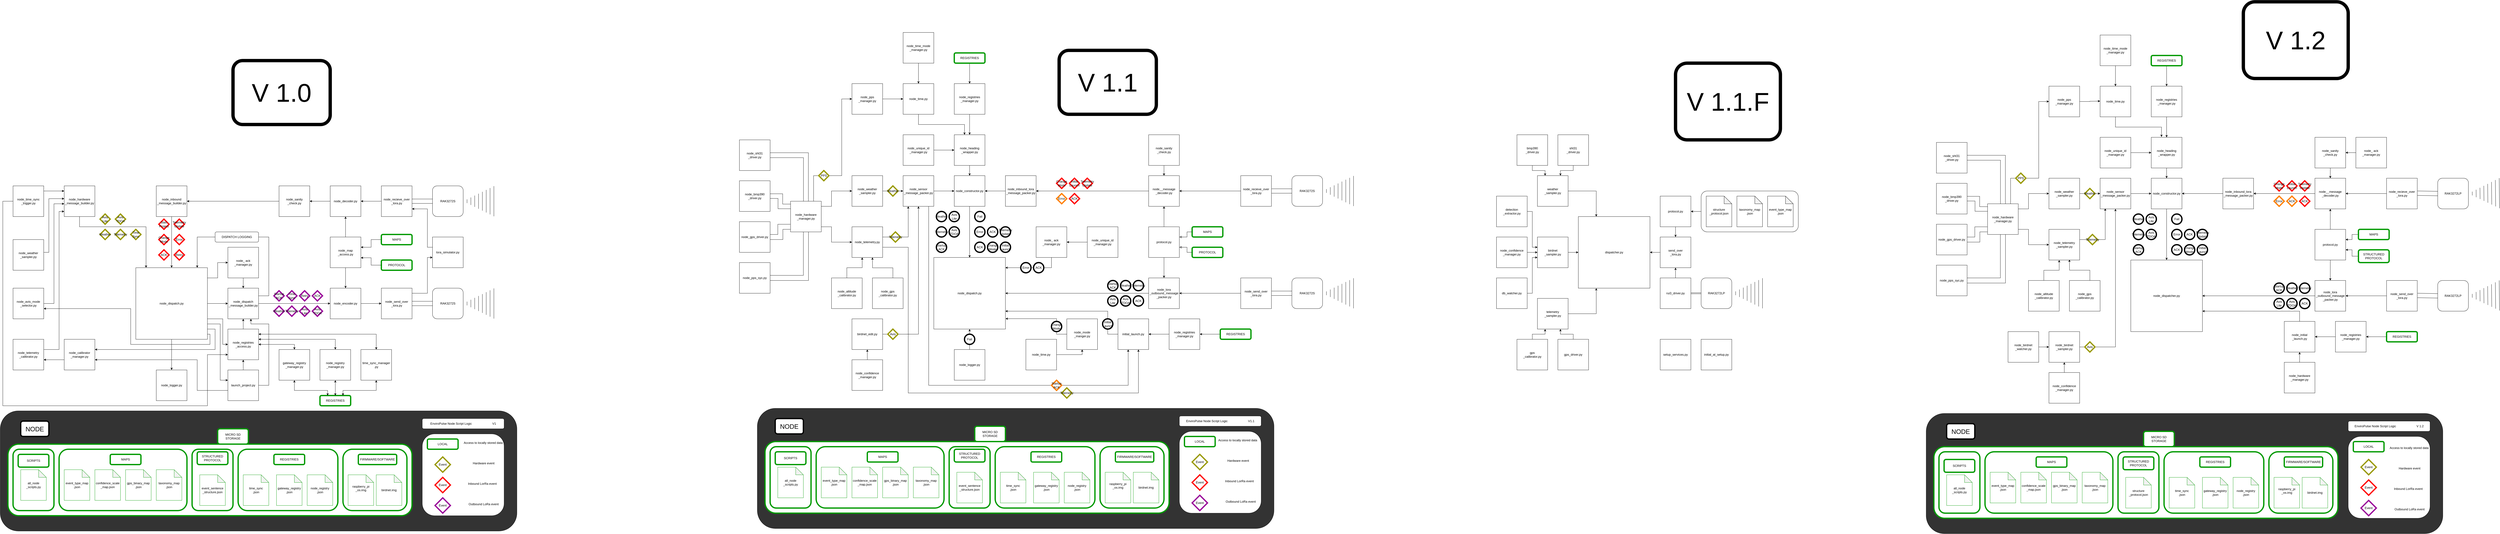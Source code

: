 <mxfile version="28.0.6">
  <diagram name="Page-1" id="bEDtBJjbRW64ONqI4fNz">
    <mxGraphModel dx="1808" dy="2023" grid="1" gridSize="10" guides="1" tooltips="1" connect="1" arrows="1" fold="1" page="0" pageScale="1" pageWidth="850" pageHeight="1100" background="none" math="0" shadow="0">
      <root>
        <mxCell id="0" />
        <mxCell id="1" parent="0" />
        <mxCell id="LPKB3k54g_Fxfj-QyEzr-134" value="" style="edgeStyle=orthogonalEdgeStyle;rounded=0;orthogonalLoop=1;jettySize=auto;html=1;" parent="1" source="LPKB3k54g_Fxfj-QyEzr-133" target="LPKB3k54g_Fxfj-QyEzr-95" edge="1">
          <mxGeometry relative="1" as="geometry" />
        </mxCell>
        <mxCell id="LPKB3k54g_Fxfj-QyEzr-133" value="" style="rounded=1;whiteSpace=wrap;html=1;" parent="1" vertex="1">
          <mxGeometry x="6520" y="-60" width="380" height="160" as="geometry" />
        </mxCell>
        <mxCell id="PZsNeblNguJEN_u89_DD-129" value="ACK" style="rhombus;whiteSpace=wrap;html=1;strokeWidth=5;strokeColor=#FF8000;" parent="1" vertex="1">
          <mxGeometry x="8810" y="-40" width="40" height="40" as="geometry" />
        </mxCell>
        <mxCell id="ylHFpK_zeYIFlG54JJtC-148" value="PROTOCOL" style="rounded=1;whiteSpace=wrap;html=1;strokeColor=#009900;strokeWidth=5;" parent="1" vertex="1">
          <mxGeometry x="4530" y="160" width="120" height="40" as="geometry" />
        </mxCell>
        <mxCell id="02ePOp9WBVK9enxZNh84-42" value="" style="rounded=1;whiteSpace=wrap;html=1;fillColor=#333333;" parent="1" vertex="1">
          <mxGeometry x="-130" y="800" width="2020" height="470" as="geometry" />
        </mxCell>
        <mxCell id="02ePOp9WBVK9enxZNh84-1" value="" style="rounded=1;whiteSpace=wrap;html=1;fillColor=default;strokeColor=#009900;strokeWidth=5;" parent="1" vertex="1">
          <mxGeometry x="-100" y="930" width="1580" height="280" as="geometry" />
        </mxCell>
        <mxCell id="02ePOp9WBVK9enxZNh84-17" value="" style="rounded=1;whiteSpace=wrap;html=1;fillColor=none;strokeColor=#009900;strokeWidth=5;" parent="1" vertex="1">
          <mxGeometry x="1210" y="950" width="250" height="240" as="geometry" />
        </mxCell>
        <mxCell id="02ePOp9WBVK9enxZNh84-16" value="" style="rounded=1;whiteSpace=wrap;html=1;fillColor=none;strokeColor=#009900;strokeWidth=5;" parent="1" vertex="1">
          <mxGeometry x="800" y="950" width="390" height="240" as="geometry" />
        </mxCell>
        <mxCell id="02ePOp9WBVK9enxZNh84-15" value="" style="rounded=1;whiteSpace=wrap;html=1;fillColor=none;strokeColor=#009900;strokeWidth=5;" parent="1" vertex="1">
          <mxGeometry x="100" y="950" width="500" height="240" as="geometry" />
        </mxCell>
        <mxCell id="02ePOp9WBVK9enxZNh84-21" value="" style="rounded=1;whiteSpace=wrap;html=1;fillColor=none;strokeColor=#009900;strokeWidth=5;" parent="1" vertex="1">
          <mxGeometry x="620" y="950" width="160" height="240" as="geometry" />
        </mxCell>
        <mxCell id="YNT85TJLPvtrmsC-psUP-7" style="edgeStyle=orthogonalEdgeStyle;rounded=0;orthogonalLoop=1;jettySize=auto;html=1;entryX=0.5;entryY=0;entryDx=0;entryDy=0;" parent="1" source="YNT85TJLPvtrmsC-psUP-6" target="YNT85TJLPvtrmsC-psUP-5" edge="1">
          <mxGeometry relative="1" as="geometry" />
        </mxCell>
        <mxCell id="YNT85TJLPvtrmsC-psUP-11" style="edgeStyle=orthogonalEdgeStyle;rounded=0;orthogonalLoop=1;jettySize=auto;html=1;entryX=0;entryY=0.5;entryDx=0;entryDy=0;" parent="1" source="YNT85TJLPvtrmsC-psUP-6" target="YNT85TJLPvtrmsC-psUP-10" edge="1">
          <mxGeometry relative="1" as="geometry" />
        </mxCell>
        <mxCell id="YNT85TJLPvtrmsC-psUP-12" style="edgeStyle=orthogonalEdgeStyle;rounded=0;orthogonalLoop=1;jettySize=auto;html=1;entryX=0;entryY=0.5;entryDx=0;entryDy=0;" parent="1" source="YNT85TJLPvtrmsC-psUP-6" target="YNT85TJLPvtrmsC-psUP-4" edge="1">
          <mxGeometry relative="1" as="geometry">
            <Array as="points">
              <mxPoint x="720" y="280" />
              <mxPoint x="720" y="220" />
            </Array>
          </mxGeometry>
        </mxCell>
        <mxCell id="YNT85TJLPvtrmsC-psUP-25" style="edgeStyle=orthogonalEdgeStyle;rounded=0;orthogonalLoop=1;jettySize=auto;html=1;entryX=0;entryY=0.5;entryDx=0;entryDy=0;" parent="1" source="YNT85TJLPvtrmsC-psUP-6" target="YNT85TJLPvtrmsC-psUP-13" edge="1">
          <mxGeometry relative="1" as="geometry">
            <Array as="points">
              <mxPoint x="740" y="440" />
              <mxPoint x="740" y="540" />
            </Array>
          </mxGeometry>
        </mxCell>
        <mxCell id="YNT85TJLPvtrmsC-psUP-75" style="edgeStyle=orthogonalEdgeStyle;rounded=0;orthogonalLoop=1;jettySize=auto;html=1;exitX=1;exitY=0.929;exitDx=0;exitDy=0;exitPerimeter=0;entryX=1;entryY=0.667;entryDx=0;entryDy=0;entryPerimeter=0;" parent="1" source="YNT85TJLPvtrmsC-psUP-6" target="YNT85TJLPvtrmsC-psUP-67" edge="1">
          <mxGeometry relative="1" as="geometry">
            <mxPoint x="50" y="400" as="targetPoint" />
            <Array as="points">
              <mxPoint x="690" y="500" />
              <mxPoint x="690" y="540" />
              <mxPoint x="380" y="540" />
              <mxPoint x="380" y="400" />
            </Array>
          </mxGeometry>
        </mxCell>
        <mxCell id="YNT85TJLPvtrmsC-psUP-78" style="edgeStyle=orthogonalEdgeStyle;rounded=0;orthogonalLoop=1;jettySize=auto;html=1;entryX=0;entryY=0.333;entryDx=0;entryDy=0;entryPerimeter=0;" parent="1" source="YNT85TJLPvtrmsC-psUP-6" target="YNT85TJLPvtrmsC-psUP-77" edge="1">
          <mxGeometry relative="1" as="geometry">
            <mxPoint x="740" y="670" as="targetPoint" />
            <Array as="points">
              <mxPoint x="730" y="460" />
              <mxPoint x="730" y="680" />
            </Array>
          </mxGeometry>
        </mxCell>
        <mxCell id="YNT85TJLPvtrmsC-psUP-6" value="node_dispatch.py" style="whiteSpace=wrap;html=1;aspect=fixed;" parent="1" vertex="1">
          <mxGeometry x="400" y="240" width="280" height="280" as="geometry" />
        </mxCell>
        <mxCell id="YNT85TJLPvtrmsC-psUP-32" style="edgeStyle=orthogonalEdgeStyle;rounded=0;orthogonalLoop=1;jettySize=auto;html=1;entryX=1;entryY=0.5;entryDx=0;entryDy=0;" parent="1" source="YNT85TJLPvtrmsC-psUP-3" target="YNT85TJLPvtrmsC-psUP-24" edge="1">
          <mxGeometry relative="1" as="geometry" />
        </mxCell>
        <mxCell id="YNT85TJLPvtrmsC-psUP-3" value="node_recieve_over&lt;br&gt;_lora.py" style="whiteSpace=wrap;html=1;aspect=fixed;" parent="1" vertex="1">
          <mxGeometry x="1360" y="-80" width="120" height="120" as="geometry" />
        </mxCell>
        <mxCell id="YNT85TJLPvtrmsC-psUP-36" style="edgeStyle=orthogonalEdgeStyle;rounded=0;orthogonalLoop=1;jettySize=auto;html=1;entryX=0.5;entryY=0;entryDx=0;entryDy=0;" parent="1" source="YNT85TJLPvtrmsC-psUP-4" target="YNT85TJLPvtrmsC-psUP-10" edge="1">
          <mxGeometry relative="1" as="geometry" />
        </mxCell>
        <mxCell id="YNT85TJLPvtrmsC-psUP-4" value="node_ ack&lt;br&gt;_manager.py" style="whiteSpace=wrap;html=1;aspect=fixed;" parent="1" vertex="1">
          <mxGeometry x="760" y="160" width="120" height="120" as="geometry" />
        </mxCell>
        <mxCell id="YNT85TJLPvtrmsC-psUP-5" value="node_logger.py" style="whiteSpace=wrap;html=1;aspect=fixed;" parent="1" vertex="1">
          <mxGeometry x="480" y="640" width="120" height="120" as="geometry" />
        </mxCell>
        <mxCell id="YNT85TJLPvtrmsC-psUP-92" style="edgeStyle=orthogonalEdgeStyle;rounded=0;orthogonalLoop=1;jettySize=auto;html=1;" parent="1" source="YNT85TJLPvtrmsC-psUP-8" target="YNT85TJLPvtrmsC-psUP-87" edge="1">
          <mxGeometry relative="1" as="geometry">
            <Array as="points">
              <mxPoint x="1540" y="340" />
              <mxPoint x="1540" y="200" />
            </Array>
          </mxGeometry>
        </mxCell>
        <mxCell id="YNT85TJLPvtrmsC-psUP-8" value="node_send_over&lt;br&gt;_lora.py" style="whiteSpace=wrap;html=1;aspect=fixed;" parent="1" vertex="1">
          <mxGeometry x="1360" y="320" width="120" height="120" as="geometry" />
        </mxCell>
        <mxCell id="YNT85TJLPvtrmsC-psUP-20" style="edgeStyle=orthogonalEdgeStyle;rounded=0;orthogonalLoop=1;jettySize=auto;html=1;entryX=0;entryY=0.5;entryDx=0;entryDy=0;" parent="1" source="YNT85TJLPvtrmsC-psUP-10" target="YNT85TJLPvtrmsC-psUP-14" edge="1">
          <mxGeometry relative="1" as="geometry" />
        </mxCell>
        <mxCell id="YNT85TJLPvtrmsC-psUP-37" style="edgeStyle=orthogonalEdgeStyle;rounded=0;orthogonalLoop=1;jettySize=auto;html=1;" parent="1" source="YNT85TJLPvtrmsC-psUP-10" edge="1">
          <mxGeometry relative="1" as="geometry">
            <mxPoint x="640" y="240" as="targetPoint" />
            <Array as="points">
              <mxPoint x="920" y="350" />
              <mxPoint x="920" y="120" />
              <mxPoint x="640" y="120" />
              <mxPoint x="640" y="240" />
            </Array>
          </mxGeometry>
        </mxCell>
        <mxCell id="YNT85TJLPvtrmsC-psUP-10" value="node_dispatch&lt;br&gt;_message_builder.py" style="whiteSpace=wrap;html=1;aspect=fixed;" parent="1" vertex="1">
          <mxGeometry x="760" y="320" width="120" height="120" as="geometry" />
        </mxCell>
        <mxCell id="YNT85TJLPvtrmsC-psUP-13" value="node_registries _access.py" style="whiteSpace=wrap;html=1;aspect=fixed;" parent="1" vertex="1">
          <mxGeometry x="760" y="480" width="120" height="120" as="geometry" />
        </mxCell>
        <mxCell id="YNT85TJLPvtrmsC-psUP-21" style="edgeStyle=orthogonalEdgeStyle;rounded=0;orthogonalLoop=1;jettySize=auto;html=1;entryX=0;entryY=0.5;entryDx=0;entryDy=0;" parent="1" source="YNT85TJLPvtrmsC-psUP-14" target="YNT85TJLPvtrmsC-psUP-8" edge="1">
          <mxGeometry relative="1" as="geometry" />
        </mxCell>
        <mxCell id="YNT85TJLPvtrmsC-psUP-14" value="node_encoder.py" style="whiteSpace=wrap;html=1;aspect=fixed;" parent="1" vertex="1">
          <mxGeometry x="1160" y="320" width="120" height="120" as="geometry" />
        </mxCell>
        <mxCell id="YNT85TJLPvtrmsC-psUP-34" style="edgeStyle=orthogonalEdgeStyle;rounded=0;orthogonalLoop=1;jettySize=auto;html=1;entryX=1;entryY=0.5;entryDx=0;entryDy=0;" parent="1" source="YNT85TJLPvtrmsC-psUP-15" target="YNT85TJLPvtrmsC-psUP-23" edge="1">
          <mxGeometry relative="1" as="geometry" />
        </mxCell>
        <mxCell id="YNT85TJLPvtrmsC-psUP-15" value="node_sanity&lt;br&gt;_check.py" style="whiteSpace=wrap;html=1;aspect=fixed;" parent="1" vertex="1">
          <mxGeometry x="960" y="-80" width="120" height="120" as="geometry" />
        </mxCell>
        <mxCell id="YNT85TJLPvtrmsC-psUP-16" value="RAK3272S" style="rounded=1;whiteSpace=wrap;html=1;" parent="1" vertex="1">
          <mxGeometry x="1560" y="320" width="120" height="120" as="geometry" />
        </mxCell>
        <mxCell id="YNT85TJLPvtrmsC-psUP-17" value="" style="shape=mxgraph.arrows2.wedgeArrowDashed2;html=1;bendable=0;startWidth=58.947;stepSize=15;rounded=0;entryX=1;entryY=0.5;entryDx=0;entryDy=0;" parent="1" target="YNT85TJLPvtrmsC-psUP-16" edge="1">
          <mxGeometry width="100" height="100" relative="1" as="geometry">
            <mxPoint x="1800" y="380" as="sourcePoint" />
            <mxPoint x="1410" y="240" as="targetPoint" />
          </mxGeometry>
        </mxCell>
        <mxCell id="YNT85TJLPvtrmsC-psUP-18" value="RAK3272S" style="rounded=1;whiteSpace=wrap;html=1;" parent="1" vertex="1">
          <mxGeometry x="1560" y="-80" width="120" height="120" as="geometry" />
        </mxCell>
        <mxCell id="YNT85TJLPvtrmsC-psUP-19" value="" style="shape=mxgraph.arrows2.wedgeArrowDashed2;html=1;bendable=0;startWidth=58.947;stepSize=15;rounded=0;entryX=1;entryY=0.5;entryDx=0;entryDy=0;" parent="1" target="YNT85TJLPvtrmsC-psUP-18" edge="1">
          <mxGeometry width="100" height="100" relative="1" as="geometry">
            <mxPoint x="1800" y="-20" as="sourcePoint" />
            <mxPoint x="1410" y="-160" as="targetPoint" />
          </mxGeometry>
        </mxCell>
        <mxCell id="YNT85TJLPvtrmsC-psUP-35" style="edgeStyle=orthogonalEdgeStyle;rounded=0;orthogonalLoop=1;jettySize=auto;html=1;entryX=0.5;entryY=0;entryDx=0;entryDy=0;" parent="1" source="YNT85TJLPvtrmsC-psUP-23" target="YNT85TJLPvtrmsC-psUP-6" edge="1">
          <mxGeometry relative="1" as="geometry" />
        </mxCell>
        <mxCell id="YNT85TJLPvtrmsC-psUP-23" value="node_inbound&lt;br&gt;_message_builder.py" style="whiteSpace=wrap;html=1;aspect=fixed;" parent="1" vertex="1">
          <mxGeometry x="480" y="-80" width="120" height="120" as="geometry" />
        </mxCell>
        <mxCell id="YNT85TJLPvtrmsC-psUP-33" style="edgeStyle=orthogonalEdgeStyle;rounded=0;orthogonalLoop=1;jettySize=auto;html=1;entryX=1;entryY=0.5;entryDx=0;entryDy=0;" parent="1" source="YNT85TJLPvtrmsC-psUP-24" target="YNT85TJLPvtrmsC-psUP-15" edge="1">
          <mxGeometry relative="1" as="geometry" />
        </mxCell>
        <mxCell id="YNT85TJLPvtrmsC-psUP-24" value="node_decoder.py" style="whiteSpace=wrap;html=1;aspect=fixed;" parent="1" vertex="1">
          <mxGeometry x="1160" y="-80" width="120" height="120" as="geometry" />
        </mxCell>
        <mxCell id="YNT85TJLPvtrmsC-psUP-27" style="edgeStyle=orthogonalEdgeStyle;rounded=0;orthogonalLoop=1;jettySize=auto;html=1;entryX=0.5;entryY=0;entryDx=0;entryDy=0;" parent="1" source="YNT85TJLPvtrmsC-psUP-26" target="YNT85TJLPvtrmsC-psUP-14" edge="1">
          <mxGeometry relative="1" as="geometry" />
        </mxCell>
        <mxCell id="YNT85TJLPvtrmsC-psUP-28" style="edgeStyle=orthogonalEdgeStyle;rounded=0;orthogonalLoop=1;jettySize=auto;html=1;entryX=0.5;entryY=1;entryDx=0;entryDy=0;" parent="1" source="YNT85TJLPvtrmsC-psUP-26" target="YNT85TJLPvtrmsC-psUP-24" edge="1">
          <mxGeometry relative="1" as="geometry" />
        </mxCell>
        <mxCell id="YNT85TJLPvtrmsC-psUP-26" value="node_map&lt;br&gt;_access.py" style="whiteSpace=wrap;html=1;aspect=fixed;" parent="1" vertex="1">
          <mxGeometry x="1160" y="120" width="120" height="120" as="geometry" />
        </mxCell>
        <mxCell id="YNT85TJLPvtrmsC-psUP-30" style="edgeStyle=orthogonalEdgeStyle;rounded=0;orthogonalLoop=1;jettySize=auto;html=1;entryX=1;entryY=0.333;entryDx=0;entryDy=0;entryPerimeter=0;" parent="1" source="YNT85TJLPvtrmsC-psUP-29" target="YNT85TJLPvtrmsC-psUP-26" edge="1">
          <mxGeometry relative="1" as="geometry" />
        </mxCell>
        <mxCell id="YNT85TJLPvtrmsC-psUP-29" value="MAPS" style="rounded=1;whiteSpace=wrap;html=1;strokeColor=#009900;strokeWidth=5;" parent="1" vertex="1">
          <mxGeometry x="1360" y="110" width="120" height="40" as="geometry" />
        </mxCell>
        <mxCell id="YNT85TJLPvtrmsC-psUP-38" value="" style="shape=link;html=1;rounded=0;width=17.368;entryX=0;entryY=0.5;entryDx=0;entryDy=0;exitX=1;exitY=0.5;exitDx=0;exitDy=0;" parent="1" source="YNT85TJLPvtrmsC-psUP-3" target="YNT85TJLPvtrmsC-psUP-18" edge="1">
          <mxGeometry width="100" relative="1" as="geometry">
            <mxPoint x="1270" y="290" as="sourcePoint" />
            <mxPoint x="1370" y="290" as="targetPoint" />
          </mxGeometry>
        </mxCell>
        <mxCell id="YNT85TJLPvtrmsC-psUP-39" value="" style="shape=link;html=1;rounded=0;width=17.368;exitX=1;exitY=0.5;exitDx=0;exitDy=0;entryX=0;entryY=0.5;entryDx=0;entryDy=0;" parent="1" source="YNT85TJLPvtrmsC-psUP-8" target="YNT85TJLPvtrmsC-psUP-16" edge="1">
          <mxGeometry width="100" relative="1" as="geometry">
            <mxPoint x="1520" y="390" as="sourcePoint" />
            <mxPoint x="1620" y="390" as="targetPoint" />
          </mxGeometry>
        </mxCell>
        <mxCell id="YNT85TJLPvtrmsC-psUP-40" value="Startup ACK" style="rhombus;whiteSpace=wrap;html=1;strokeWidth=5;strokeColor=#990099;" parent="1" vertex="1">
          <mxGeometry x="940" y="330" width="40" height="40" as="geometry" />
        </mxCell>
        <mxCell id="YNT85TJLPvtrmsC-psUP-41" value="" style="endArrow=classic;html=1;rounded=0;exitX=0.5;exitY=0;exitDx=0;exitDy=0;" parent="1" source="YNT85TJLPvtrmsC-psUP-13" target="YNT85TJLPvtrmsC-psUP-10" edge="1">
          <mxGeometry width="50" height="50" relative="1" as="geometry">
            <mxPoint x="1090" y="320" as="sourcePoint" />
            <mxPoint x="1140" y="270" as="targetPoint" />
          </mxGeometry>
        </mxCell>
        <mxCell id="YNT85TJLPvtrmsC-psUP-44" value="Weather" style="rhombus;whiteSpace=wrap;html=1;strokeWidth=5;strokeColor=#990099;" parent="1" vertex="1">
          <mxGeometry x="940" y="390" width="40" height="40" as="geometry" />
        </mxCell>
        <mxCell id="YNT85TJLPvtrmsC-psUP-45" value="Time&lt;br&gt;Sync" style="rhombus;whiteSpace=wrap;html=1;strokeWidth=5;strokeColor=#990099;" parent="1" vertex="1">
          <mxGeometry x="990" y="330" width="40" height="40" as="geometry" />
        </mxCell>
        <mxCell id="YNT85TJLPvtrmsC-psUP-46" value="Telemetry" style="rhombus;whiteSpace=wrap;html=1;strokeWidth=5;strokeColor=#990099;" parent="1" vertex="1">
          <mxGeometry x="990" y="390" width="40" height="40" as="geometry" />
        </mxCell>
        <mxCell id="YNT85TJLPvtrmsC-psUP-47" value="Retry" style="rhombus;whiteSpace=wrap;html=1;strokeWidth=5;strokeColor=#990099;" parent="1" vertex="1">
          <mxGeometry x="1040" y="330" width="40" height="40" as="geometry" />
        </mxCell>
        <mxCell id="YNT85TJLPvtrmsC-psUP-48" value="Avis Lite" style="rhombus;whiteSpace=wrap;html=1;strokeWidth=5;strokeColor=#990099;" parent="1" vertex="1">
          <mxGeometry x="1040" y="390" width="40" height="40" as="geometry" />
        </mxCell>
        <mxCell id="YNT85TJLPvtrmsC-psUP-49" value="ACK" style="rhombus;whiteSpace=wrap;html=1;strokeWidth=5;strokeColor=#990099;" parent="1" vertex="1">
          <mxGeometry x="1090" y="330" width="40" height="40" as="geometry" />
        </mxCell>
        <mxCell id="YNT85TJLPvtrmsC-psUP-50" value="Avis&lt;div&gt;TDOA&lt;/div&gt;" style="rhombus;whiteSpace=wrap;html=1;strokeWidth=5;strokeColor=#990099;" parent="1" vertex="1">
          <mxGeometry x="1090" y="390" width="40" height="40" as="geometry" />
        </mxCell>
        <mxCell id="YNT85TJLPvtrmsC-psUP-51" value="node_hardware&lt;br&gt;_message_builder.py" style="whiteSpace=wrap;html=1;aspect=fixed;" parent="1" vertex="1">
          <mxGeometry x="120" y="-80" width="120" height="120" as="geometry" />
        </mxCell>
        <mxCell id="YNT85TJLPvtrmsC-psUP-52" style="edgeStyle=orthogonalEdgeStyle;rounded=0;orthogonalLoop=1;jettySize=auto;html=1;exitX=0.5;exitY=1;exitDx=0;exitDy=0;" parent="1" source="YNT85TJLPvtrmsC-psUP-51" edge="1">
          <mxGeometry relative="1" as="geometry">
            <mxPoint x="440" y="240" as="targetPoint" />
            <Array as="points">
              <mxPoint x="180" y="80" />
              <mxPoint x="440" y="80" />
            </Array>
          </mxGeometry>
        </mxCell>
        <mxCell id="YNT85TJLPvtrmsC-psUP-53" value="Start Project" style="rhombus;whiteSpace=wrap;html=1;strokeWidth=5;strokeColor=#FF0000;" parent="1" vertex="1">
          <mxGeometry x="490" y="50" width="40" height="40" as="geometry" />
        </mxCell>
        <mxCell id="YNT85TJLPvtrmsC-psUP-54" value="Change&lt;br&gt;Mode" style="rhombus;whiteSpace=wrap;html=1;strokeWidth=5;strokeColor=#FF0000;" parent="1" vertex="1">
          <mxGeometry x="490" y="110" width="40" height="40" as="geometry" />
        </mxCell>
        <mxCell id="YNT85TJLPvtrmsC-psUP-55" value="Telemetry Update" style="rhombus;whiteSpace=wrap;html=1;strokeWidth=5;strokeColor=#FF0000;" parent="1" vertex="1">
          <mxGeometry x="550" y="50" width="40" height="40" as="geometry" />
        </mxCell>
        <mxCell id="YNT85TJLPvtrmsC-psUP-56" value="Error" style="rhombus;whiteSpace=wrap;html=1;strokeWidth=5;strokeColor=#FF0000;" parent="1" vertex="1">
          <mxGeometry x="550" y="110" width="40" height="40" as="geometry" />
        </mxCell>
        <mxCell id="YNT85TJLPvtrmsC-psUP-57" value="ACK" style="rhombus;whiteSpace=wrap;html=1;strokeWidth=5;strokeColor=#FF0000;" parent="1" vertex="1">
          <mxGeometry x="490" y="170" width="40" height="40" as="geometry" />
        </mxCell>
        <mxCell id="YNT85TJLPvtrmsC-psUP-58" value="Retry" style="rhombus;whiteSpace=wrap;html=1;strokeWidth=5;strokeColor=#FF0000;" parent="1" vertex="1">
          <mxGeometry x="550" y="170" width="40" height="40" as="geometry" />
        </mxCell>
        <mxCell id="YNT85TJLPvtrmsC-psUP-59" value="Avis Lite" style="rhombus;whiteSpace=wrap;html=1;strokeWidth=5;strokeColor=#999900;" parent="1" vertex="1">
          <mxGeometry x="260" y="30" width="40" height="40" as="geometry" />
        </mxCell>
        <mxCell id="YNT85TJLPvtrmsC-psUP-60" value="Weather" style="rhombus;whiteSpace=wrap;html=1;strokeWidth=5;strokeColor=#999900;" parent="1" vertex="1">
          <mxGeometry x="260" y="90" width="40" height="40" as="geometry" />
        </mxCell>
        <mxCell id="YNT85TJLPvtrmsC-psUP-61" value="Avis TDOA" style="rhombus;whiteSpace=wrap;html=1;strokeWidth=5;strokeColor=#999900;" parent="1" vertex="1">
          <mxGeometry x="320" y="30" width="40" height="40" as="geometry" />
        </mxCell>
        <mxCell id="YNT85TJLPvtrmsC-psUP-62" value="Telemetry" style="rhombus;whiteSpace=wrap;html=1;strokeWidth=5;strokeColor=#999900;" parent="1" vertex="1">
          <mxGeometry x="320" y="90" width="40" height="40" as="geometry" />
        </mxCell>
        <mxCell id="YNT85TJLPvtrmsC-psUP-66" value="node_weather&lt;br&gt;_sampler.py" style="whiteSpace=wrap;html=1;aspect=fixed;" parent="1" vertex="1">
          <mxGeometry x="-80" y="130" width="120" height="120" as="geometry" />
        </mxCell>
        <mxCell id="YNT85TJLPvtrmsC-psUP-73" style="edgeStyle=orthogonalEdgeStyle;rounded=0;orthogonalLoop=1;jettySize=auto;html=1;" parent="1" source="YNT85TJLPvtrmsC-psUP-67" edge="1">
          <mxGeometry relative="1" as="geometry">
            <mxPoint x="120" y="-10" as="targetPoint" />
            <Array as="points">
              <mxPoint x="80" y="380" />
              <mxPoint x="80" y="-10" />
              <mxPoint x="120" y="-10" />
            </Array>
          </mxGeometry>
        </mxCell>
        <mxCell id="YNT85TJLPvtrmsC-psUP-67" value="node_avis_mode&lt;br&gt;_selector.py" style="whiteSpace=wrap;html=1;aspect=fixed;" parent="1" vertex="1">
          <mxGeometry x="-80" y="320" width="120" height="120" as="geometry" />
        </mxCell>
        <mxCell id="02ePOp9WBVK9enxZNh84-53" style="edgeStyle=orthogonalEdgeStyle;rounded=0;orthogonalLoop=1;jettySize=auto;html=1;" parent="1" source="YNT85TJLPvtrmsC-psUP-68" edge="1">
          <mxGeometry relative="1" as="geometry">
            <mxPoint x="760" y="580" as="targetPoint" />
            <Array as="points">
              <mxPoint x="-120" y="-20" />
              <mxPoint x="-120" y="780" />
              <mxPoint x="680" y="780" />
              <mxPoint x="680" y="580" />
              <mxPoint x="760" y="580" />
            </Array>
          </mxGeometry>
        </mxCell>
        <mxCell id="YNT85TJLPvtrmsC-psUP-68" value="node_time_sync&lt;br&gt;_trigger.py" style="whiteSpace=wrap;html=1;aspect=fixed;" parent="1" vertex="1">
          <mxGeometry x="-80" y="-80" width="120" height="120" as="geometry" />
        </mxCell>
        <mxCell id="YNT85TJLPvtrmsC-psUP-74" style="edgeStyle=orthogonalEdgeStyle;rounded=0;orthogonalLoop=1;jettySize=auto;html=1;" parent="1" source="YNT85TJLPvtrmsC-psUP-69" edge="1">
          <mxGeometry relative="1" as="geometry">
            <mxPoint x="120" y="20" as="targetPoint" />
            <Array as="points">
              <mxPoint x="100" y="560" />
              <mxPoint x="100" y="20" />
            </Array>
          </mxGeometry>
        </mxCell>
        <mxCell id="YNT85TJLPvtrmsC-psUP-69" value="node_telemetry&lt;br&gt;_calibrator.py" style="whiteSpace=wrap;html=1;aspect=fixed;" parent="1" vertex="1">
          <mxGeometry x="-80" y="520" width="120" height="120" as="geometry" />
        </mxCell>
        <mxCell id="YNT85TJLPvtrmsC-psUP-70" value="Time Sync" style="rhombus;whiteSpace=wrap;html=1;strokeWidth=5;strokeColor=#999900;" parent="1" vertex="1">
          <mxGeometry x="380" y="90" width="40" height="40" as="geometry" />
        </mxCell>
        <mxCell id="YNT85TJLPvtrmsC-psUP-71" style="edgeStyle=orthogonalEdgeStyle;rounded=0;orthogonalLoop=1;jettySize=auto;html=1;entryX=0;entryY=0.167;entryDx=0;entryDy=0;entryPerimeter=0;" parent="1" source="YNT85TJLPvtrmsC-psUP-68" target="YNT85TJLPvtrmsC-psUP-51" edge="1">
          <mxGeometry relative="1" as="geometry">
            <mxPoint x="90" y="-50" as="targetPoint" />
            <Array as="points">
              <mxPoint x="90" y="-60" />
              <mxPoint x="90" y="-60" />
            </Array>
          </mxGeometry>
        </mxCell>
        <mxCell id="YNT85TJLPvtrmsC-psUP-72" style="edgeStyle=orthogonalEdgeStyle;rounded=0;orthogonalLoop=1;jettySize=auto;html=1;entryX=0;entryY=0.417;entryDx=0;entryDy=0;entryPerimeter=0;" parent="1" source="YNT85TJLPvtrmsC-psUP-66" target="YNT85TJLPvtrmsC-psUP-51" edge="1">
          <mxGeometry relative="1" as="geometry">
            <mxPoint x="100" y="-30" as="targetPoint" />
            <Array as="points">
              <mxPoint x="60" y="180" />
              <mxPoint x="60" y="-30" />
            </Array>
          </mxGeometry>
        </mxCell>
        <mxCell id="YNT85TJLPvtrmsC-psUP-79" style="edgeStyle=orthogonalEdgeStyle;rounded=0;orthogonalLoop=1;jettySize=auto;html=1;entryX=1;entryY=0.667;entryDx=0;entryDy=0;entryPerimeter=0;" parent="1" source="YNT85TJLPvtrmsC-psUP-77" target="YNT85TJLPvtrmsC-psUP-83" edge="1">
          <mxGeometry relative="1" as="geometry">
            <Array as="points">
              <mxPoint x="640" y="720" />
              <mxPoint x="640" y="600" />
            </Array>
          </mxGeometry>
        </mxCell>
        <mxCell id="YNT85TJLPvtrmsC-psUP-81" style="edgeStyle=orthogonalEdgeStyle;rounded=0;orthogonalLoop=1;jettySize=auto;html=1;entryX=0.75;entryY=1;entryDx=0;entryDy=0;" parent="1" source="YNT85TJLPvtrmsC-psUP-77" target="YNT85TJLPvtrmsC-psUP-10" edge="1">
          <mxGeometry relative="1" as="geometry">
            <Array as="points">
              <mxPoint x="920" y="700" />
              <mxPoint x="920" y="460" />
              <mxPoint x="850" y="460" />
            </Array>
          </mxGeometry>
        </mxCell>
        <mxCell id="YNT85TJLPvtrmsC-psUP-82" style="edgeStyle=orthogonalEdgeStyle;rounded=0;orthogonalLoop=1;jettySize=auto;html=1;" parent="1" source="YNT85TJLPvtrmsC-psUP-77" target="YNT85TJLPvtrmsC-psUP-13" edge="1">
          <mxGeometry relative="1" as="geometry" />
        </mxCell>
        <mxCell id="YNT85TJLPvtrmsC-psUP-77" value="launch_project.py" style="whiteSpace=wrap;html=1;aspect=fixed;" parent="1" vertex="1">
          <mxGeometry x="760" y="640" width="120" height="120" as="geometry" />
        </mxCell>
        <mxCell id="YNT85TJLPvtrmsC-psUP-80" style="edgeStyle=orthogonalEdgeStyle;rounded=0;orthogonalLoop=1;jettySize=auto;html=1;" parent="1" target="YNT85TJLPvtrmsC-psUP-83" edge="1">
          <mxGeometry relative="1" as="geometry">
            <mxPoint x="680" y="480" as="sourcePoint" />
            <mxPoint x="40" y="590" as="targetPoint" />
            <Array as="points">
              <mxPoint x="710" y="480" />
              <mxPoint x="710" y="560" />
            </Array>
          </mxGeometry>
        </mxCell>
        <mxCell id="YNT85TJLPvtrmsC-psUP-84" style="edgeStyle=orthogonalEdgeStyle;rounded=0;orthogonalLoop=1;jettySize=auto;html=1;" parent="1" source="YNT85TJLPvtrmsC-psUP-83" edge="1">
          <mxGeometry relative="1" as="geometry">
            <mxPoint x="40" y="600" as="targetPoint" />
            <Array as="points">
              <mxPoint x="80" y="600" />
              <mxPoint x="80" y="600" />
            </Array>
          </mxGeometry>
        </mxCell>
        <mxCell id="YNT85TJLPvtrmsC-psUP-83" value="node_calibrator&lt;br&gt;_manager.py" style="whiteSpace=wrap;html=1;aspect=fixed;" parent="1" vertex="1">
          <mxGeometry x="120" y="520" width="120" height="120" as="geometry" />
        </mxCell>
        <mxCell id="YNT85TJLPvtrmsC-psUP-85" value="PROTOCOL" style="rounded=1;whiteSpace=wrap;html=1;strokeColor=#009900;strokeWidth=5;" parent="1" vertex="1">
          <mxGeometry x="1360" y="210" width="120" height="40" as="geometry" />
        </mxCell>
        <mxCell id="YNT85TJLPvtrmsC-psUP-86" style="edgeStyle=orthogonalEdgeStyle;rounded=0;orthogonalLoop=1;jettySize=auto;html=1;entryX=1;entryY=0.676;entryDx=0;entryDy=0;entryPerimeter=0;" parent="1" source="YNT85TJLPvtrmsC-psUP-85" target="YNT85TJLPvtrmsC-psUP-26" edge="1">
          <mxGeometry relative="1" as="geometry" />
        </mxCell>
        <mxCell id="YNT85TJLPvtrmsC-psUP-88" style="edgeStyle=orthogonalEdgeStyle;rounded=0;orthogonalLoop=1;jettySize=auto;html=1;entryX=1;entryY=0.75;entryDx=0;entryDy=0;" parent="1" source="YNT85TJLPvtrmsC-psUP-87" target="YNT85TJLPvtrmsC-psUP-3" edge="1">
          <mxGeometry relative="1" as="geometry">
            <Array as="points">
              <mxPoint x="1540" y="160" />
              <mxPoint x="1540" y="10" />
            </Array>
          </mxGeometry>
        </mxCell>
        <mxCell id="YNT85TJLPvtrmsC-psUP-87" value="lora_simulator.py" style="whiteSpace=wrap;html=1;aspect=fixed;" parent="1" vertex="1">
          <mxGeometry x="1560" y="120" width="120" height="120" as="geometry" />
        </mxCell>
        <mxCell id="02ePOp9WBVK9enxZNh84-2" value="MAPS" style="rounded=1;whiteSpace=wrap;html=1;strokeColor=#009900;strokeWidth=5;" parent="1" vertex="1">
          <mxGeometry x="300" y="970" width="120" height="40" as="geometry" />
        </mxCell>
        <mxCell id="02ePOp9WBVK9enxZNh84-3" value="node_registry&lt;br&gt;.json" style="shape=note;whiteSpace=wrap;html=1;backgroundOutline=1;darkOpacity=0.05;strokeColor=#009900;" parent="1" vertex="1">
          <mxGeometry x="1070" y="1050" width="100" height="120" as="geometry" />
        </mxCell>
        <mxCell id="02ePOp9WBVK9enxZNh84-4" value="gateway_registry&lt;br&gt;.json" style="shape=note;whiteSpace=wrap;html=1;backgroundOutline=1;darkOpacity=0.05;strokeColor=#009900;" parent="1" vertex="1">
          <mxGeometry x="950" y="1050" width="100" height="120" as="geometry" />
        </mxCell>
        <mxCell id="02ePOp9WBVK9enxZNh84-5" value="time_sync&lt;br&gt;.json" style="shape=note;whiteSpace=wrap;html=1;backgroundOutline=1;darkOpacity=0.05;strokeColor=#009900;" parent="1" vertex="1">
          <mxGeometry x="820" y="1050" width="100" height="120" as="geometry" />
        </mxCell>
        <mxCell id="02ePOp9WBVK9enxZNh84-6" value="event_type_map&lt;br&gt;.json" style="shape=note;whiteSpace=wrap;html=1;backgroundOutline=1;darkOpacity=0.05;strokeColor=#009900;" parent="1" vertex="1">
          <mxGeometry x="120" y="1030" width="100" height="120" as="geometry" />
        </mxCell>
        <mxCell id="02ePOp9WBVK9enxZNh84-7" value="confidence_scale&lt;br&gt;_map.json" style="shape=note;whiteSpace=wrap;html=1;backgroundOutline=1;darkOpacity=0.05;strokeColor=#009900;" parent="1" vertex="1">
          <mxGeometry x="240" y="1030" width="100" height="120" as="geometry" />
        </mxCell>
        <mxCell id="02ePOp9WBVK9enxZNh84-8" value="gps_binary_map&lt;br&gt;.json" style="shape=note;whiteSpace=wrap;html=1;backgroundOutline=1;darkOpacity=0.05;strokeColor=#009900;" parent="1" vertex="1">
          <mxGeometry x="360" y="1030" width="100" height="120" as="geometry" />
        </mxCell>
        <mxCell id="02ePOp9WBVK9enxZNh84-9" value="taxonomy_map&lt;br&gt;.json" style="shape=note;whiteSpace=wrap;html=1;backgroundOutline=1;darkOpacity=0.05;strokeColor=#009900;" parent="1" vertex="1">
          <mxGeometry x="480" y="1030" width="100" height="120" as="geometry" />
        </mxCell>
        <mxCell id="02ePOp9WBVK9enxZNh84-10" value="REGISTRIES" style="rounded=1;whiteSpace=wrap;html=1;strokeColor=#009900;strokeWidth=5;" parent="1" vertex="1">
          <mxGeometry x="940" y="970" width="120" height="40" as="geometry" />
        </mxCell>
        <mxCell id="02ePOp9WBVK9enxZNh84-11" value="FIRMWARE/SOFTWARE" style="rounded=1;whiteSpace=wrap;html=1;strokeColor=#009900;strokeWidth=5;" parent="1" vertex="1">
          <mxGeometry x="1270" y="970" width="150" height="40" as="geometry" />
        </mxCell>
        <mxCell id="02ePOp9WBVK9enxZNh84-12" value="&lt;div&gt;raspberry_pi&lt;br&gt;_os.img&lt;/div&gt;&lt;div&gt;&lt;br&gt;&lt;/div&gt;" style="shape=note;whiteSpace=wrap;html=1;backgroundOutline=1;darkOpacity=0.05;strokeColor=#009900;" parent="1" vertex="1">
          <mxGeometry x="1230" y="1050" width="100" height="120" as="geometry" />
        </mxCell>
        <mxCell id="02ePOp9WBVK9enxZNh84-13" value="birdnet.img" style="shape=note;whiteSpace=wrap;html=1;backgroundOutline=1;darkOpacity=0.05;strokeColor=#009900;" parent="1" vertex="1">
          <mxGeometry x="1340" y="1050" width="100" height="120" as="geometry" />
        </mxCell>
        <mxCell id="02ePOp9WBVK9enxZNh84-14" value="MICRO SD STORAGE" style="rounded=1;whiteSpace=wrap;html=1;strokeColor=#009900;strokeWidth=5;" parent="1" vertex="1">
          <mxGeometry x="720" y="870" width="120" height="60" as="geometry" />
        </mxCell>
        <mxCell id="02ePOp9WBVK9enxZNh84-18" value="STRUCTURED&lt;br&gt;PROTOCOL" style="rounded=1;whiteSpace=wrap;html=1;strokeColor=#009900;strokeWidth=5;" parent="1" vertex="1">
          <mxGeometry x="640" y="960" width="120" height="50" as="geometry" />
        </mxCell>
        <mxCell id="02ePOp9WBVK9enxZNh84-20" value="event_sentence&lt;br&gt;_structure.json" style="shape=note;whiteSpace=wrap;html=1;backgroundOutline=1;darkOpacity=0.05;strokeColor=#009900;" parent="1" vertex="1">
          <mxGeometry x="650" y="1050" width="100" height="120" as="geometry" />
        </mxCell>
        <mxCell id="02ePOp9WBVK9enxZNh84-22" value="" style="rounded=1;whiteSpace=wrap;html=1;" parent="1" vertex="1">
          <mxGeometry x="1520" y="890" width="320" height="320" as="geometry" />
        </mxCell>
        <mxCell id="02ePOp9WBVK9enxZNh84-23" value="Event" style="rhombus;whiteSpace=wrap;html=1;strokeWidth=5;strokeColor=#990099;" parent="1" vertex="1">
          <mxGeometry x="1570" y="1140" width="60" height="60" as="geometry" />
        </mxCell>
        <mxCell id="02ePOp9WBVK9enxZNh84-24" value="Event" style="rhombus;whiteSpace=wrap;html=1;strokeWidth=5;strokeColor=#FF0000;" parent="1" vertex="1">
          <mxGeometry x="1570" y="1060" width="60" height="60" as="geometry" />
        </mxCell>
        <mxCell id="02ePOp9WBVK9enxZNh84-25" value="Event" style="rhombus;whiteSpace=wrap;html=1;strokeWidth=5;strokeColor=#999900;" parent="1" vertex="1">
          <mxGeometry x="1570" y="980" width="60" height="60" as="geometry" />
        </mxCell>
        <mxCell id="02ePOp9WBVK9enxZNh84-26" value="LOCAL" style="rounded=1;whiteSpace=wrap;html=1;strokeColor=#009900;strokeWidth=5;" parent="1" vertex="1">
          <mxGeometry x="1540" y="910" width="120" height="40" as="geometry" />
        </mxCell>
        <mxCell id="02ePOp9WBVK9enxZNh84-27" value="Access to locally stored data&amp;nbsp;" style="text;html=1;align=center;verticalAlign=middle;whiteSpace=wrap;rounded=0;" parent="1" vertex="1">
          <mxGeometry x="1680" y="910" width="160" height="30" as="geometry" />
        </mxCell>
        <mxCell id="02ePOp9WBVK9enxZNh84-28" value="Hardware event" style="text;html=1;align=center;verticalAlign=middle;whiteSpace=wrap;rounded=0;" parent="1" vertex="1">
          <mxGeometry x="1710" y="990" width="100" height="30" as="geometry" />
        </mxCell>
        <mxCell id="02ePOp9WBVK9enxZNh84-31" value="Outbound LoRa event" style="text;html=1;align=center;verticalAlign=middle;whiteSpace=wrap;rounded=0;" parent="1" vertex="1">
          <mxGeometry x="1700" y="1150" width="120" height="30" as="geometry" />
        </mxCell>
        <mxCell id="02ePOp9WBVK9enxZNh84-32" value="Inbound LorRa event" style="text;html=1;align=center;verticalAlign=middle;whiteSpace=wrap;rounded=0;" parent="1" vertex="1">
          <mxGeometry x="1690" y="1070" width="130" height="30" as="geometry" />
        </mxCell>
        <mxCell id="02ePOp9WBVK9enxZNh84-33" value="EnviroPulse Node Script Logic&amp;nbsp; &amp;nbsp; &amp;nbsp; &amp;nbsp; &amp;nbsp; &amp;nbsp; &amp;nbsp; &amp;nbsp; &amp;nbsp; &amp;nbsp; &amp;nbsp; &amp;nbsp; V1" style="rounded=1;whiteSpace=wrap;html=1;" parent="1" vertex="1">
          <mxGeometry x="1520" y="830" width="320" height="40" as="geometry" />
        </mxCell>
        <mxCell id="02ePOp9WBVK9enxZNh84-34" value="DISPATCH LOGGING" style="rounded=1;whiteSpace=wrap;html=1;" parent="1" vertex="1">
          <mxGeometry x="710" y="100" width="170" height="40" as="geometry" />
        </mxCell>
        <mxCell id="02ePOp9WBVK9enxZNh84-36" value="node_registry&lt;br&gt;_manager.py" style="whiteSpace=wrap;html=1;aspect=fixed;" parent="1" vertex="1">
          <mxGeometry x="1120" y="560" width="120" height="120" as="geometry" />
        </mxCell>
        <mxCell id="02ePOp9WBVK9enxZNh84-38" value="gateway_registry&lt;br&gt;_manager.py" style="whiteSpace=wrap;html=1;aspect=fixed;" parent="1" vertex="1">
          <mxGeometry x="960" y="560" width="120" height="120" as="geometry" />
        </mxCell>
        <mxCell id="02ePOp9WBVK9enxZNh84-40" value="time_sync_manager&lt;br&gt;.py" style="whiteSpace=wrap;html=1;aspect=fixed;" parent="1" vertex="1">
          <mxGeometry x="1280" y="560" width="120" height="120" as="geometry" />
        </mxCell>
        <mxCell id="02ePOp9WBVK9enxZNh84-41" value="REGISTRIES" style="rounded=1;whiteSpace=wrap;html=1;strokeColor=#009900;strokeWidth=5;" parent="1" vertex="1">
          <mxGeometry x="1120" y="740" width="120" height="40" as="geometry" />
        </mxCell>
        <mxCell id="02ePOp9WBVK9enxZNh84-44" value="" style="endArrow=classic;startArrow=classic;html=1;rounded=0;exitX=1;exitY=0.5;exitDx=0;exitDy=0;entryX=0.5;entryY=0;entryDx=0;entryDy=0;" parent="1" source="YNT85TJLPvtrmsC-psUP-13" target="02ePOp9WBVK9enxZNh84-38" edge="1">
          <mxGeometry width="50" height="50" relative="1" as="geometry">
            <mxPoint x="949" y="546" as="sourcePoint" />
            <mxPoint x="999" y="496" as="targetPoint" />
            <Array as="points">
              <mxPoint x="1020" y="540" />
            </Array>
          </mxGeometry>
        </mxCell>
        <mxCell id="02ePOp9WBVK9enxZNh84-45" value="" style="endArrow=classic;startArrow=classic;html=1;rounded=0;entryX=1;entryY=0.167;entryDx=0;entryDy=0;exitX=0.5;exitY=0;exitDx=0;exitDy=0;entryPerimeter=0;" parent="1" source="02ePOp9WBVK9enxZNh84-40" target="YNT85TJLPvtrmsC-psUP-13" edge="1">
          <mxGeometry width="50" height="50" relative="1" as="geometry">
            <mxPoint x="950" y="550" as="sourcePoint" />
            <mxPoint x="1000" y="500" as="targetPoint" />
            <Array as="points">
              <mxPoint x="1340" y="500" />
            </Array>
          </mxGeometry>
        </mxCell>
        <mxCell id="02ePOp9WBVK9enxZNh84-46" value="" style="endArrow=classic;startArrow=classic;html=1;rounded=0;exitX=0.5;exitY=0;exitDx=0;exitDy=0;entryX=1;entryY=0.333;entryDx=0;entryDy=0;entryPerimeter=0;" parent="1" source="02ePOp9WBVK9enxZNh84-36" target="YNT85TJLPvtrmsC-psUP-13" edge="1">
          <mxGeometry width="50" height="50" relative="1" as="geometry">
            <mxPoint x="1180" y="550" as="sourcePoint" />
            <mxPoint x="1230" y="500" as="targetPoint" />
            <Array as="points">
              <mxPoint x="1180" y="520" />
            </Array>
          </mxGeometry>
        </mxCell>
        <mxCell id="02ePOp9WBVK9enxZNh84-47" value="" style="endArrow=classic;startArrow=classic;html=1;rounded=0;exitX=0.5;exitY=1;exitDx=0;exitDy=0;entryX=0.25;entryY=0;entryDx=0;entryDy=0;" parent="1" source="02ePOp9WBVK9enxZNh84-38" target="02ePOp9WBVK9enxZNh84-41" edge="1">
          <mxGeometry width="50" height="50" relative="1" as="geometry">
            <mxPoint x="1170" y="700" as="sourcePoint" />
            <mxPoint x="1220" y="650" as="targetPoint" />
            <Array as="points">
              <mxPoint x="1020" y="720" />
              <mxPoint x="1150" y="720" />
            </Array>
          </mxGeometry>
        </mxCell>
        <mxCell id="02ePOp9WBVK9enxZNh84-50" value="" style="endArrow=classic;startArrow=classic;html=1;rounded=0;entryX=0.5;entryY=1;entryDx=0;entryDy=0;exitX=0.75;exitY=0;exitDx=0;exitDy=0;" parent="1" source="02ePOp9WBVK9enxZNh84-41" target="02ePOp9WBVK9enxZNh84-40" edge="1">
          <mxGeometry width="50" height="50" relative="1" as="geometry">
            <mxPoint x="1130" y="780" as="sourcePoint" />
            <mxPoint x="1180" y="730" as="targetPoint" />
            <Array as="points">
              <mxPoint x="1210" y="720" />
              <mxPoint x="1340" y="720" />
            </Array>
          </mxGeometry>
        </mxCell>
        <mxCell id="02ePOp9WBVK9enxZNh84-51" value="" style="endArrow=classic;startArrow=classic;html=1;rounded=0;entryX=0.5;entryY=1;entryDx=0;entryDy=0;" parent="1" source="02ePOp9WBVK9enxZNh84-41" target="02ePOp9WBVK9enxZNh84-36" edge="1">
          <mxGeometry width="50" height="50" relative="1" as="geometry">
            <mxPoint x="1130" y="780" as="sourcePoint" />
            <mxPoint x="1180" y="730" as="targetPoint" />
          </mxGeometry>
        </mxCell>
        <mxCell id="02ePOp9WBVK9enxZNh84-54" value="" style="rounded=1;whiteSpace=wrap;html=1;fillColor=none;strokeColor=#009900;strokeWidth=5;" parent="1" vertex="1">
          <mxGeometry x="-80" y="950" width="160" height="240" as="geometry" />
        </mxCell>
        <mxCell id="02ePOp9WBVK9enxZNh84-55" value="all_node&lt;br&gt;_scripts.py" style="shape=note;whiteSpace=wrap;html=1;backgroundOutline=1;darkOpacity=0.05;strokeColor=#009900;" parent="1" vertex="1">
          <mxGeometry x="-50" y="1030" width="100" height="120" as="geometry" />
        </mxCell>
        <mxCell id="02ePOp9WBVK9enxZNh84-56" value="SCRIPTS" style="rounded=1;whiteSpace=wrap;html=1;strokeColor=#009900;strokeWidth=5;" parent="1" vertex="1">
          <mxGeometry x="-60" y="970" width="120" height="50" as="geometry" />
        </mxCell>
        <mxCell id="02ePOp9WBVK9enxZNh84-58" value="&lt;font style=&quot;font-size: 25px;&quot;&gt;NODE&lt;/font&gt;" style="rounded=1;whiteSpace=wrap;html=1;strokeWidth=5;strokeColor=#000000;" parent="1" vertex="1">
          <mxGeometry x="-50" y="840" width="110" height="60" as="geometry" />
        </mxCell>
        <mxCell id="ylHFpK_zeYIFlG54JJtC-7" value="" style="rounded=1;whiteSpace=wrap;html=1;fillColor=#333333;" parent="1" vertex="1">
          <mxGeometry x="2830" y="790" width="2020" height="470" as="geometry" />
        </mxCell>
        <mxCell id="ylHFpK_zeYIFlG54JJtC-8" value="" style="rounded=1;whiteSpace=wrap;html=1;fillColor=default;strokeColor=#009900;strokeWidth=5;" parent="1" vertex="1">
          <mxGeometry x="2860" y="920" width="1580" height="280" as="geometry" />
        </mxCell>
        <mxCell id="ylHFpK_zeYIFlG54JJtC-9" value="" style="rounded=1;whiteSpace=wrap;html=1;fillColor=none;strokeColor=#009900;strokeWidth=5;" parent="1" vertex="1">
          <mxGeometry x="4170" y="940" width="250" height="240" as="geometry" />
        </mxCell>
        <mxCell id="ylHFpK_zeYIFlG54JJtC-10" value="" style="rounded=1;whiteSpace=wrap;html=1;fillColor=none;strokeColor=#009900;strokeWidth=5;" parent="1" vertex="1">
          <mxGeometry x="3760" y="940" width="390" height="240" as="geometry" />
        </mxCell>
        <mxCell id="ylHFpK_zeYIFlG54JJtC-11" value="" style="rounded=1;whiteSpace=wrap;html=1;fillColor=none;strokeColor=#009900;strokeWidth=5;" parent="1" vertex="1">
          <mxGeometry x="3060" y="940" width="500" height="240" as="geometry" />
        </mxCell>
        <mxCell id="ylHFpK_zeYIFlG54JJtC-12" value="" style="rounded=1;whiteSpace=wrap;html=1;fillColor=none;strokeColor=#009900;strokeWidth=5;" parent="1" vertex="1">
          <mxGeometry x="3580" y="940" width="160" height="240" as="geometry" />
        </mxCell>
        <mxCell id="ylHFpK_zeYIFlG54JJtC-24" value="node_logger.py" style="whiteSpace=wrap;html=1;aspect=fixed;" parent="1" vertex="1">
          <mxGeometry x="3600" y="560" width="120" height="120" as="geometry" />
        </mxCell>
        <mxCell id="ylHFpK_zeYIFlG54JJtC-35" value="RAK3272S" style="rounded=1;whiteSpace=wrap;html=1;" parent="1" vertex="1">
          <mxGeometry x="4920" y="280" width="120" height="120" as="geometry" />
        </mxCell>
        <mxCell id="ylHFpK_zeYIFlG54JJtC-36" value="" style="shape=mxgraph.arrows2.wedgeArrowDashed2;html=1;bendable=0;startWidth=58.947;stepSize=15;rounded=0;entryX=1;entryY=0.5;entryDx=0;entryDy=0;" parent="1" target="ylHFpK_zeYIFlG54JJtC-35" edge="1">
          <mxGeometry width="100" height="100" relative="1" as="geometry">
            <mxPoint x="5161" y="340.03" as="sourcePoint" />
            <mxPoint x="4771" y="200.03" as="targetPoint" />
          </mxGeometry>
        </mxCell>
        <mxCell id="ylHFpK_zeYIFlG54JJtC-37" value="RAK3272S" style="rounded=1;whiteSpace=wrap;html=1;" parent="1" vertex="1">
          <mxGeometry x="4920" y="-120" width="120" height="120" as="geometry" />
        </mxCell>
        <mxCell id="ylHFpK_zeYIFlG54JJtC-38" value="" style="shape=mxgraph.arrows2.wedgeArrowDashed2;html=1;bendable=0;startWidth=58.947;stepSize=15;rounded=0;entryX=1;entryY=0.5;entryDx=0;entryDy=0;" parent="1" target="ylHFpK_zeYIFlG54JJtC-37" edge="1">
          <mxGeometry width="100" height="100" relative="1" as="geometry">
            <mxPoint x="5161" y="-59.97" as="sourcePoint" />
            <mxPoint x="4771" y="-199.97" as="targetPoint" />
          </mxGeometry>
        </mxCell>
        <mxCell id="ylHFpK_zeYIFlG54JJtC-48" value="" style="shape=link;html=1;rounded=0;width=17.368;entryX=0;entryY=0.5;entryDx=0;entryDy=0;exitX=1;exitY=0.5;exitDx=0;exitDy=0;" parent="1" target="ylHFpK_zeYIFlG54JJtC-37" edge="1">
          <mxGeometry width="100" relative="1" as="geometry">
            <mxPoint x="4841" y="-59.97" as="sourcePoint" />
            <mxPoint x="4731" y="250.03" as="targetPoint" />
          </mxGeometry>
        </mxCell>
        <mxCell id="ylHFpK_zeYIFlG54JJtC-49" value="" style="shape=link;html=1;rounded=0;width=17.368;exitX=1;exitY=0.5;exitDx=0;exitDy=0;entryX=0;entryY=0.5;entryDx=0;entryDy=0;" parent="1" target="ylHFpK_zeYIFlG54JJtC-35" edge="1">
          <mxGeometry width="100" relative="1" as="geometry">
            <mxPoint x="4841" y="340.03" as="sourcePoint" />
            <mxPoint x="4981" y="350.03" as="targetPoint" />
          </mxGeometry>
        </mxCell>
        <mxCell id="6yspxrlmjH6FVn7DVC8O-3" value="" style="edgeStyle=orthogonalEdgeStyle;rounded=0;orthogonalLoop=1;jettySize=auto;html=1;" parent="1" source="ylHFpK_zeYIFlG54JJtC-59" target="6yspxrlmjH6FVn7DVC8O-1" edge="1">
          <mxGeometry relative="1" as="geometry" />
        </mxCell>
        <mxCell id="ylHFpK_zeYIFlG54JJtC-59" value="node_sensor&lt;br&gt;_message_packer.py" style="whiteSpace=wrap;html=1;aspect=fixed;" parent="1" vertex="1">
          <mxGeometry x="3400" y="-120" width="120" height="120" as="geometry" />
        </mxCell>
        <mxCell id="ylHFpK_zeYIFlG54JJtC-137" value="" style="edgeStyle=orthogonalEdgeStyle;rounded=0;orthogonalLoop=1;jettySize=auto;html=1;" parent="1" source="ylHFpK_zeYIFlG54JJtC-71" target="ylHFpK_zeYIFlG54JJtC-59" edge="1">
          <mxGeometry relative="1" as="geometry" />
        </mxCell>
        <mxCell id="ylHFpK_zeYIFlG54JJtC-71" value="node_weather&lt;br&gt;_sampler.py" style="whiteSpace=wrap;html=1;aspect=fixed;" parent="1" vertex="1">
          <mxGeometry x="3200" y="-120" width="120" height="120" as="geometry" />
        </mxCell>
        <mxCell id="Bt0ZQPqKcpLA8-kfy0t2-85" style="edgeStyle=orthogonalEdgeStyle;rounded=0;orthogonalLoop=1;jettySize=auto;html=1;startArrow=classic;startFill=1;endArrow=none;" parent="1" edge="1">
          <mxGeometry relative="1" as="geometry">
            <mxPoint x="3320" y="160" as="targetPoint" />
            <Array as="points">
              <mxPoint x="4320" y="730" />
              <mxPoint x="3420" y="730" />
              <mxPoint x="3420" y="160" />
            </Array>
            <mxPoint x="4320" y="560" as="sourcePoint" />
          </mxGeometry>
        </mxCell>
        <mxCell id="ylHFpK_zeYIFlG54JJtC-84" value="initial_launch.py" style="whiteSpace=wrap;html=1;aspect=fixed;" parent="1" vertex="1">
          <mxGeometry x="4240" y="440" width="120" height="120" as="geometry" />
        </mxCell>
        <mxCell id="ylHFpK_zeYIFlG54JJtC-92" value="MAPS" style="rounded=1;whiteSpace=wrap;html=1;strokeColor=#009900;strokeWidth=5;" parent="1" vertex="1">
          <mxGeometry x="3260" y="960" width="120" height="40" as="geometry" />
        </mxCell>
        <mxCell id="ylHFpK_zeYIFlG54JJtC-93" value="node_registry&lt;br&gt;.json" style="shape=note;whiteSpace=wrap;html=1;backgroundOutline=1;darkOpacity=0.05;strokeColor=#009900;" parent="1" vertex="1">
          <mxGeometry x="4030" y="1040" width="100" height="120" as="geometry" />
        </mxCell>
        <mxCell id="ylHFpK_zeYIFlG54JJtC-94" value="gateway_registry&lt;br&gt;.json" style="shape=note;whiteSpace=wrap;html=1;backgroundOutline=1;darkOpacity=0.05;strokeColor=#009900;" parent="1" vertex="1">
          <mxGeometry x="3910" y="1040" width="100" height="120" as="geometry" />
        </mxCell>
        <mxCell id="ylHFpK_zeYIFlG54JJtC-95" value="time_sync&lt;br&gt;.json" style="shape=note;whiteSpace=wrap;html=1;backgroundOutline=1;darkOpacity=0.05;strokeColor=#009900;" parent="1" vertex="1">
          <mxGeometry x="3780" y="1040" width="100" height="120" as="geometry" />
        </mxCell>
        <mxCell id="ylHFpK_zeYIFlG54JJtC-96" value="event_type_map&lt;br&gt;.json" style="shape=note;whiteSpace=wrap;html=1;backgroundOutline=1;darkOpacity=0.05;strokeColor=#009900;" parent="1" vertex="1">
          <mxGeometry x="3080" y="1020" width="100" height="120" as="geometry" />
        </mxCell>
        <mxCell id="ylHFpK_zeYIFlG54JJtC-97" value="confidence_scale&lt;br&gt;_map.json" style="shape=note;whiteSpace=wrap;html=1;backgroundOutline=1;darkOpacity=0.05;strokeColor=#009900;" parent="1" vertex="1">
          <mxGeometry x="3200" y="1020" width="100" height="120" as="geometry" />
        </mxCell>
        <mxCell id="ylHFpK_zeYIFlG54JJtC-98" value="gps_binary_map&lt;br&gt;.json" style="shape=note;whiteSpace=wrap;html=1;backgroundOutline=1;darkOpacity=0.05;strokeColor=#009900;" parent="1" vertex="1">
          <mxGeometry x="3320" y="1020" width="100" height="120" as="geometry" />
        </mxCell>
        <mxCell id="ylHFpK_zeYIFlG54JJtC-99" value="taxonomy_map&lt;br&gt;.json" style="shape=note;whiteSpace=wrap;html=1;backgroundOutline=1;darkOpacity=0.05;strokeColor=#009900;" parent="1" vertex="1">
          <mxGeometry x="3440" y="1020" width="100" height="120" as="geometry" />
        </mxCell>
        <mxCell id="ylHFpK_zeYIFlG54JJtC-100" value="REGISTRIES" style="rounded=1;whiteSpace=wrap;html=1;strokeColor=#009900;strokeWidth=5;" parent="1" vertex="1">
          <mxGeometry x="3900" y="960" width="120" height="40" as="geometry" />
        </mxCell>
        <mxCell id="ylHFpK_zeYIFlG54JJtC-101" value="FIRMWARE/SOFTWARE" style="rounded=1;whiteSpace=wrap;html=1;strokeColor=#009900;strokeWidth=5;" parent="1" vertex="1">
          <mxGeometry x="4230" y="960" width="150" height="40" as="geometry" />
        </mxCell>
        <mxCell id="ylHFpK_zeYIFlG54JJtC-102" value="&lt;div&gt;raspberry_pi&lt;br&gt;_os.img&lt;/div&gt;&lt;div&gt;&lt;br&gt;&lt;/div&gt;" style="shape=note;whiteSpace=wrap;html=1;backgroundOutline=1;darkOpacity=0.05;strokeColor=#009900;" parent="1" vertex="1">
          <mxGeometry x="4190" y="1040" width="100" height="120" as="geometry" />
        </mxCell>
        <mxCell id="ylHFpK_zeYIFlG54JJtC-103" value="birdnet.img" style="shape=note;whiteSpace=wrap;html=1;backgroundOutline=1;darkOpacity=0.05;strokeColor=#009900;" parent="1" vertex="1">
          <mxGeometry x="4300" y="1040" width="100" height="120" as="geometry" />
        </mxCell>
        <mxCell id="ylHFpK_zeYIFlG54JJtC-104" value="MICRO SD STORAGE" style="rounded=1;whiteSpace=wrap;html=1;strokeColor=#009900;strokeWidth=5;" parent="1" vertex="1">
          <mxGeometry x="3680" y="860" width="120" height="60" as="geometry" />
        </mxCell>
        <mxCell id="ylHFpK_zeYIFlG54JJtC-105" value="STRUCTURED&lt;br&gt;PROTOCOL" style="rounded=1;whiteSpace=wrap;html=1;strokeColor=#009900;strokeWidth=5;" parent="1" vertex="1">
          <mxGeometry x="3600" y="950" width="120" height="50" as="geometry" />
        </mxCell>
        <mxCell id="ylHFpK_zeYIFlG54JJtC-106" value="event_sentence&lt;br&gt;_structure.json" style="shape=note;whiteSpace=wrap;html=1;backgroundOutline=1;darkOpacity=0.05;strokeColor=#009900;" parent="1" vertex="1">
          <mxGeometry x="3610" y="1040" width="100" height="120" as="geometry" />
        </mxCell>
        <mxCell id="ylHFpK_zeYIFlG54JJtC-107" value="" style="rounded=1;whiteSpace=wrap;html=1;" parent="1" vertex="1">
          <mxGeometry x="4480" y="880" width="320" height="320" as="geometry" />
        </mxCell>
        <mxCell id="ylHFpK_zeYIFlG54JJtC-108" value="Event" style="rhombus;whiteSpace=wrap;html=1;strokeWidth=5;strokeColor=#990099;" parent="1" vertex="1">
          <mxGeometry x="4530" y="1130" width="60" height="60" as="geometry" />
        </mxCell>
        <mxCell id="ylHFpK_zeYIFlG54JJtC-109" value="Event" style="rhombus;whiteSpace=wrap;html=1;strokeWidth=5;strokeColor=#FF0000;" parent="1" vertex="1">
          <mxGeometry x="4530" y="1050" width="60" height="60" as="geometry" />
        </mxCell>
        <mxCell id="ylHFpK_zeYIFlG54JJtC-110" value="Event" style="rhombus;whiteSpace=wrap;html=1;strokeWidth=5;strokeColor=#999900;" parent="1" vertex="1">
          <mxGeometry x="4530" y="970" width="60" height="60" as="geometry" />
        </mxCell>
        <mxCell id="ylHFpK_zeYIFlG54JJtC-111" value="LOCAL" style="rounded=1;whiteSpace=wrap;html=1;strokeColor=#009900;strokeWidth=5;" parent="1" vertex="1">
          <mxGeometry x="4500" y="900" width="120" height="40" as="geometry" />
        </mxCell>
        <mxCell id="ylHFpK_zeYIFlG54JJtC-112" value="Access to locally stored data&amp;nbsp;" style="text;html=1;align=center;verticalAlign=middle;whiteSpace=wrap;rounded=0;" parent="1" vertex="1">
          <mxGeometry x="4630" y="900" width="160" height="30" as="geometry" />
        </mxCell>
        <mxCell id="ylHFpK_zeYIFlG54JJtC-113" value="Hardware event" style="text;html=1;align=center;verticalAlign=middle;whiteSpace=wrap;rounded=0;" parent="1" vertex="1">
          <mxGeometry x="4660" y="980" width="100" height="30" as="geometry" />
        </mxCell>
        <mxCell id="ylHFpK_zeYIFlG54JJtC-114" value="Outbound LoRa event" style="text;html=1;align=center;verticalAlign=middle;whiteSpace=wrap;rounded=0;" parent="1" vertex="1">
          <mxGeometry x="4660" y="1140" width="120" height="30" as="geometry" />
        </mxCell>
        <mxCell id="ylHFpK_zeYIFlG54JJtC-115" value="Inbound LorRa event" style="text;html=1;align=center;verticalAlign=middle;whiteSpace=wrap;rounded=0;" parent="1" vertex="1">
          <mxGeometry x="4650" y="1060" width="130" height="30" as="geometry" />
        </mxCell>
        <mxCell id="ylHFpK_zeYIFlG54JJtC-116" value="EnviroPulse Node Script Logic&amp;nbsp; &amp;nbsp; &amp;nbsp; &amp;nbsp; &amp;nbsp; &amp;nbsp; &amp;nbsp; &amp;nbsp; &amp;nbsp; &amp;nbsp; &amp;nbsp; &amp;nbsp; V1.1" style="rounded=1;whiteSpace=wrap;html=1;" parent="1" vertex="1">
          <mxGeometry x="4480" y="820" width="320" height="40" as="geometry" />
        </mxCell>
        <mxCell id="ylHFpK_zeYIFlG54JJtC-128" value="" style="rounded=1;whiteSpace=wrap;html=1;fillColor=none;strokeColor=#009900;strokeWidth=5;" parent="1" vertex="1">
          <mxGeometry x="2880" y="940" width="160" height="240" as="geometry" />
        </mxCell>
        <mxCell id="ylHFpK_zeYIFlG54JJtC-129" value="all_node&lt;br&gt;_scripts.py" style="shape=note;whiteSpace=wrap;html=1;backgroundOutline=1;darkOpacity=0.05;strokeColor=#009900;" parent="1" vertex="1">
          <mxGeometry x="2910" y="1020" width="100" height="120" as="geometry" />
        </mxCell>
        <mxCell id="ylHFpK_zeYIFlG54JJtC-130" value="SCRIPTS" style="rounded=1;whiteSpace=wrap;html=1;strokeColor=#009900;strokeWidth=5;" parent="1" vertex="1">
          <mxGeometry x="2900" y="960" width="120" height="50" as="geometry" />
        </mxCell>
        <mxCell id="ylHFpK_zeYIFlG54JJtC-131" value="&lt;font style=&quot;font-size: 25px;&quot;&gt;NODE&lt;/font&gt;" style="rounded=1;whiteSpace=wrap;html=1;strokeWidth=5;strokeColor=#000000;" parent="1" vertex="1">
          <mxGeometry x="2900" y="830" width="110" height="60" as="geometry" />
        </mxCell>
        <mxCell id="ylHFpK_zeYIFlG54JJtC-153" value="" style="edgeStyle=orthogonalEdgeStyle;rounded=0;orthogonalLoop=1;jettySize=auto;html=1;endArrow=none;startFill=1;startArrow=classic;" parent="1" source="ylHFpK_zeYIFlG54JJtC-132" target="ylHFpK_zeYIFlG54JJtC-152" edge="1">
          <mxGeometry relative="1" as="geometry" />
        </mxCell>
        <mxCell id="lj8KxjjqQF5BW5D4Oaql-1" style="edgeStyle=orthogonalEdgeStyle;rounded=0;orthogonalLoop=1;jettySize=auto;html=1;" parent="1" source="ylHFpK_zeYIFlG54JJtC-132" target="ylHFpK_zeYIFlG54JJtC-139" edge="1">
          <mxGeometry relative="1" as="geometry" />
        </mxCell>
        <mxCell id="ylHFpK_zeYIFlG54JJtC-132" value="node_lora&lt;br&gt;_outbound_message&lt;br&gt;_packer.py" style="whiteSpace=wrap;html=1;aspect=fixed;" parent="1" vertex="1">
          <mxGeometry x="4360" y="280" width="120" height="120" as="geometry" />
        </mxCell>
        <mxCell id="ylHFpK_zeYIFlG54JJtC-133" value="node_bmp390&lt;br&gt;_driver.py" style="whiteSpace=wrap;html=1;aspect=fixed;" parent="1" vertex="1">
          <mxGeometry x="2760" y="-100" width="120" height="120" as="geometry" />
        </mxCell>
        <mxCell id="6yspxrlmjH6FVn7DVC8O-5" value="" style="edgeStyle=orthogonalEdgeStyle;rounded=0;orthogonalLoop=1;jettySize=auto;html=1;" parent="1" source="ylHFpK_zeYIFlG54JJtC-135" target="6yspxrlmjH6FVn7DVC8O-1" edge="1">
          <mxGeometry relative="1" as="geometry" />
        </mxCell>
        <mxCell id="ylHFpK_zeYIFlG54JJtC-135" value="node_heading&lt;br&gt;_wrapper.py" style="whiteSpace=wrap;html=1;aspect=fixed;" parent="1" vertex="1">
          <mxGeometry x="3600" y="-280" width="120" height="120" as="geometry" />
        </mxCell>
        <mxCell id="ylHFpK_zeYIFlG54JJtC-68" value="Weather" style="rhombus;whiteSpace=wrap;html=1;strokeWidth=5;strokeColor=#999900;" parent="1" vertex="1">
          <mxGeometry x="3340" y="-80" width="40" height="40" as="geometry" />
        </mxCell>
        <mxCell id="ylHFpK_zeYIFlG54JJtC-143" value="" style="edgeStyle=orthogonalEdgeStyle;rounded=0;orthogonalLoop=1;jettySize=auto;html=1;startArrow=classic;startFill=1;endArrow=none;" parent="1" source="ylHFpK_zeYIFlG54JJtC-139" target="ylHFpK_zeYIFlG54JJtC-24" edge="1">
          <mxGeometry relative="1" as="geometry" />
        </mxCell>
        <mxCell id="Bt0ZQPqKcpLA8-kfy0t2-83" style="edgeStyle=orthogonalEdgeStyle;rounded=0;orthogonalLoop=1;jettySize=auto;html=1;entryX=0;entryY=0.5;entryDx=0;entryDy=0;exitX=1;exitY=0.75;exitDx=0;exitDy=0;startArrow=classic;startFill=1;endArrow=none;" parent="1" source="ylHFpK_zeYIFlG54JJtC-139" target="ylHFpK_zeYIFlG54JJtC-84" edge="1">
          <mxGeometry relative="1" as="geometry">
            <mxPoint x="3800" y="440" as="sourcePoint" />
            <Array as="points">
              <mxPoint x="4200" y="410" />
              <mxPoint x="4200" y="500" />
            </Array>
          </mxGeometry>
        </mxCell>
        <mxCell id="Bt0ZQPqKcpLA8-kfy0t2-113" style="edgeStyle=orthogonalEdgeStyle;rounded=0;orthogonalLoop=1;jettySize=auto;html=1;entryX=0;entryY=0.5;entryDx=0;entryDy=0;exitX=1.002;exitY=0.855;exitDx=0;exitDy=0;exitPerimeter=0;endArrow=none;endFill=1;startArrow=classic;startFill=1;" parent="1" source="ylHFpK_zeYIFlG54JJtC-139" target="Bt0ZQPqKcpLA8-kfy0t2-112" edge="1">
          <mxGeometry relative="1" as="geometry">
            <Array as="points">
              <mxPoint x="4000" y="440" />
              <mxPoint x="4000" y="500" />
            </Array>
          </mxGeometry>
        </mxCell>
        <mxCell id="Fu5X8Zu1OF-X1qIXz92t-7" style="edgeStyle=orthogonalEdgeStyle;rounded=0;orthogonalLoop=1;jettySize=auto;html=1;entryX=0.5;entryY=1;entryDx=0;entryDy=0;endArrow=none;startFill=1;startArrow=classic;" parent="1" source="ylHFpK_zeYIFlG54JJtC-139" target="Fu5X8Zu1OF-X1qIXz92t-1" edge="1">
          <mxGeometry relative="1" as="geometry">
            <Array as="points">
              <mxPoint x="3980" y="240" />
            </Array>
          </mxGeometry>
        </mxCell>
        <mxCell id="ylHFpK_zeYIFlG54JJtC-139" value="node_dispatch.py" style="whiteSpace=wrap;html=1;aspect=fixed;" parent="1" vertex="1">
          <mxGeometry x="3520" y="200" width="280" height="280" as="geometry" />
        </mxCell>
        <mxCell id="ylHFpK_zeYIFlG54JJtC-142" value="Weather" style="ellipse;whiteSpace=wrap;html=1;aspect=fixed;strokeColor=light-dark(#000000,#999900);strokeWidth=5;" parent="1" vertex="1">
          <mxGeometry x="3530" y="20" width="40" height="40" as="geometry" />
        </mxCell>
        <mxCell id="ylHFpK_zeYIFlG54JJtC-147" value="MAPS" style="rounded=1;whiteSpace=wrap;html=1;strokeColor=#009900;strokeWidth=5;" parent="1" vertex="1">
          <mxGeometry x="4530" y="80" width="120" height="40" as="geometry" />
        </mxCell>
        <mxCell id="ylHFpK_zeYIFlG54JJtC-152" value="node_send_over&lt;br&gt;_lora.py" style="whiteSpace=wrap;html=1;aspect=fixed;" parent="1" vertex="1">
          <mxGeometry x="4720" y="280" width="120" height="120" as="geometry" />
        </mxCell>
        <mxCell id="ylHFpK_zeYIFlG54JJtC-161" style="edgeStyle=orthogonalEdgeStyle;rounded=0;orthogonalLoop=1;jettySize=auto;html=1;" parent="1" source="ylHFpK_zeYIFlG54JJtC-160" edge="1">
          <mxGeometry relative="1" as="geometry">
            <mxPoint x="3640" y="-280" as="targetPoint" />
            <Array as="points">
              <mxPoint x="3460" y="-320" />
              <mxPoint x="3640" y="-320" />
            </Array>
          </mxGeometry>
        </mxCell>
        <mxCell id="Bt0ZQPqKcpLA8-kfy0t2-99" style="edgeStyle=orthogonalEdgeStyle;rounded=0;orthogonalLoop=1;jettySize=auto;html=1;entryX=0.5;entryY=0;entryDx=0;entryDy=0;" parent="1" source="ylHFpK_zeYIFlG54JJtC-162" target="ylHFpK_zeYIFlG54JJtC-135" edge="1">
          <mxGeometry relative="1" as="geometry" />
        </mxCell>
        <mxCell id="ylHFpK_zeYIFlG54JJtC-162" value="node_registries&lt;br&gt;_manager.py" style="whiteSpace=wrap;html=1;aspect=fixed;" parent="1" vertex="1">
          <mxGeometry x="3600" y="-480" width="120" height="120" as="geometry" />
        </mxCell>
        <mxCell id="Bt0ZQPqKcpLA8-kfy0t2-100" value="" style="edgeStyle=orthogonalEdgeStyle;rounded=0;orthogonalLoop=1;jettySize=auto;html=1;" parent="1" source="ylHFpK_zeYIFlG54JJtC-163" target="ylHFpK_zeYIFlG54JJtC-162" edge="1">
          <mxGeometry relative="1" as="geometry" />
        </mxCell>
        <mxCell id="ylHFpK_zeYIFlG54JJtC-163" value="REGISTRIES" style="rounded=1;whiteSpace=wrap;html=1;strokeColor=#009900;strokeWidth=5;" parent="1" vertex="1">
          <mxGeometry x="3600" y="-600" width="120" height="40" as="geometry" />
        </mxCell>
        <mxCell id="ylHFpK_zeYIFlG54JJtC-171" style="edgeStyle=orthogonalEdgeStyle;rounded=0;orthogonalLoop=1;jettySize=auto;html=1;entryX=0.5;entryY=1;entryDx=0;entryDy=0;" parent="1" source="ylHFpK_zeYIFlG54JJtC-170" target="ylHFpK_zeYIFlG54JJtC-59" edge="1">
          <mxGeometry relative="1" as="geometry" />
        </mxCell>
        <mxCell id="ylHFpK_zeYIFlG54JJtC-170" value="birdnet_edit.py" style="whiteSpace=wrap;html=1;aspect=fixed;" parent="1" vertex="1">
          <mxGeometry x="3200" y="440" width="120" height="120" as="geometry" />
        </mxCell>
        <mxCell id="ylHFpK_zeYIFlG54JJtC-172" value="Avis" style="rhombus;whiteSpace=wrap;html=1;strokeWidth=5;strokeColor=#999900;" parent="1" vertex="1">
          <mxGeometry x="3340" y="480" width="40" height="40" as="geometry" />
        </mxCell>
        <mxCell id="ylHFpK_zeYIFlG54JJtC-173" value="Avis Lite" style="ellipse;whiteSpace=wrap;html=1;aspect=fixed;strokeColor=light-dark(#000000,#999900);strokeWidth=5;" parent="1" vertex="1">
          <mxGeometry x="3580" y="20" width="40" height="40" as="geometry" />
        </mxCell>
        <mxCell id="ylHFpK_zeYIFlG54JJtC-174" value="Avis TDOA" style="ellipse;whiteSpace=wrap;html=1;aspect=fixed;strokeColor=light-dark(#000000,#999900);strokeWidth=5;" parent="1" vertex="1">
          <mxGeometry x="3580" y="80" width="40" height="40" as="geometry" />
        </mxCell>
        <mxCell id="Bt0ZQPqKcpLA8-kfy0t2-44" style="edgeStyle=orthogonalEdgeStyle;rounded=0;orthogonalLoop=1;jettySize=auto;html=1;entryX=0;entryY=0.5;entryDx=0;entryDy=0;exitX=0.75;exitY=0;exitDx=0;exitDy=0;" parent="1" source="Bt0ZQPqKcpLA8-kfy0t2-90" target="Bt0ZQPqKcpLA8-kfy0t2-45" edge="1">
          <mxGeometry relative="1" as="geometry">
            <Array as="points">
              <mxPoint x="3050" y="-120" />
              <mxPoint x="3160" y="-120" />
              <mxPoint x="3160" y="-420" />
            </Array>
          </mxGeometry>
        </mxCell>
        <mxCell id="Bt0ZQPqKcpLA8-kfy0t2-30" value="node_telemetry.py" style="whiteSpace=wrap;html=1;aspect=fixed;" parent="1" vertex="1">
          <mxGeometry x="3200" y="80" width="120" height="120" as="geometry" />
        </mxCell>
        <mxCell id="Bt0ZQPqKcpLA8-kfy0t2-95" style="edgeStyle=orthogonalEdgeStyle;rounded=0;orthogonalLoop=1;jettySize=auto;html=1;entryX=-0.008;entryY=0.833;entryDx=0;entryDy=0;entryPerimeter=0;shape=link;width=19.778;" parent="1" source="Bt0ZQPqKcpLA8-kfy0t2-31" target="Bt0ZQPqKcpLA8-kfy0t2-90" edge="1">
          <mxGeometry relative="1" as="geometry">
            <mxPoint x="2950" y="80" as="targetPoint" />
            <Array as="points">
              <mxPoint x="2920" y="120" />
              <mxPoint x="2920" y="80" />
            </Array>
          </mxGeometry>
        </mxCell>
        <mxCell id="Bt0ZQPqKcpLA8-kfy0t2-31" value="node_gps_driver.py" style="whiteSpace=wrap;html=1;aspect=fixed;" parent="1" vertex="1">
          <mxGeometry x="2760" y="60" width="120" height="120" as="geometry" />
        </mxCell>
        <mxCell id="Bt0ZQPqKcpLA8-kfy0t2-32" value="node_gps&lt;br&gt;_calibrator.py" style="whiteSpace=wrap;html=1;aspect=fixed;" parent="1" vertex="1">
          <mxGeometry x="3280" y="280" width="120" height="120" as="geometry" />
        </mxCell>
        <mxCell id="Bt0ZQPqKcpLA8-kfy0t2-35" style="edgeStyle=orthogonalEdgeStyle;rounded=0;orthogonalLoop=1;jettySize=auto;html=1;" parent="1" source="Bt0ZQPqKcpLA8-kfy0t2-30" edge="1">
          <mxGeometry relative="1" as="geometry">
            <mxPoint x="3420" as="targetPoint" />
            <Array as="points">
              <mxPoint x="3420" y="120" />
              <mxPoint x="3420" />
            </Array>
          </mxGeometry>
        </mxCell>
        <mxCell id="Bt0ZQPqKcpLA8-kfy0t2-94" style="edgeStyle=orthogonalEdgeStyle;rounded=0;orthogonalLoop=1;jettySize=auto;html=1;entryX=0.5;entryY=1;entryDx=0;entryDy=0;shape=link;width=19.926;" parent="1" source="Bt0ZQPqKcpLA8-kfy0t2-36" target="Bt0ZQPqKcpLA8-kfy0t2-90" edge="1">
          <mxGeometry relative="1" as="geometry" />
        </mxCell>
        <mxCell id="Bt0ZQPqKcpLA8-kfy0t2-36" value="node_pps_syc.py" style="whiteSpace=wrap;html=1;aspect=fixed;" parent="1" vertex="1">
          <mxGeometry x="2760" y="220" width="120" height="120" as="geometry" />
        </mxCell>
        <mxCell id="Bt0ZQPqKcpLA8-kfy0t2-38" style="edgeStyle=orthogonalEdgeStyle;rounded=0;orthogonalLoop=1;jettySize=auto;html=1;exitX=0.667;exitY=0;exitDx=0;exitDy=0;exitPerimeter=0;" parent="1" source="Bt0ZQPqKcpLA8-kfy0t2-32" edge="1">
          <mxGeometry relative="1" as="geometry">
            <mxPoint x="3270" y="270" as="sourcePoint" />
            <mxPoint x="3280" y="200" as="targetPoint" />
          </mxGeometry>
        </mxCell>
        <mxCell id="Bt0ZQPqKcpLA8-kfy0t2-39" value="Telemetry" style="rhombus;whiteSpace=wrap;html=1;strokeWidth=5;strokeColor=#999900;" parent="1" vertex="1">
          <mxGeometry x="3350" y="100" width="40" height="40" as="geometry" />
        </mxCell>
        <mxCell id="Bt0ZQPqKcpLA8-kfy0t2-40" value="PPS" style="rhombus;whiteSpace=wrap;html=1;strokeWidth=5;strokeColor=#999900;" parent="1" vertex="1">
          <mxGeometry x="3070" y="-140" width="40" height="40" as="geometry" />
        </mxCell>
        <mxCell id="Bt0ZQPqKcpLA8-kfy0t2-41" value="Telemetry" style="ellipse;whiteSpace=wrap;html=1;aspect=fixed;strokeColor=light-dark(#000000,#999900);strokeWidth=5;" parent="1" vertex="1">
          <mxGeometry x="3530" y="80" width="40" height="40" as="geometry" />
        </mxCell>
        <mxCell id="Bt0ZQPqKcpLA8-kfy0t2-46" style="edgeStyle=orthogonalEdgeStyle;rounded=0;orthogonalLoop=1;jettySize=auto;html=1;" parent="1" source="Bt0ZQPqKcpLA8-kfy0t2-45" edge="1">
          <mxGeometry relative="1" as="geometry">
            <mxPoint x="3400" y="-420" as="targetPoint" />
          </mxGeometry>
        </mxCell>
        <mxCell id="Bt0ZQPqKcpLA8-kfy0t2-45" value="node_pps&lt;div&gt;_manager.py&lt;/div&gt;" style="whiteSpace=wrap;html=1;aspect=fixed;" parent="1" vertex="1">
          <mxGeometry x="3200" y="-480" width="120" height="120" as="geometry" />
        </mxCell>
        <mxCell id="Bt0ZQPqKcpLA8-kfy0t2-50" style="edgeStyle=orthogonalEdgeStyle;rounded=0;orthogonalLoop=1;jettySize=auto;html=1;entryX=1;entryY=0.5;entryDx=0;entryDy=0;" parent="1" source="Bt0ZQPqKcpLA8-kfy0t2-51" target="Bt0ZQPqKcpLA8-kfy0t2-57" edge="1">
          <mxGeometry relative="1" as="geometry" />
        </mxCell>
        <mxCell id="Bt0ZQPqKcpLA8-kfy0t2-51" value="node_recieve_over&lt;br&gt;_lora.py" style="whiteSpace=wrap;html=1;aspect=fixed;" parent="1" vertex="1">
          <mxGeometry x="4720" y="-120" width="120" height="120" as="geometry" />
        </mxCell>
        <mxCell id="Bt0ZQPqKcpLA8-kfy0t2-53" style="edgeStyle=orthogonalEdgeStyle;rounded=0;orthogonalLoop=1;jettySize=auto;html=1;entryX=1;entryY=0.5;entryDx=0;entryDy=0;exitX=0;exitY=0.5;exitDx=0;exitDy=0;" parent="1" source="Bt0ZQPqKcpLA8-kfy0t2-57" target="Bt0ZQPqKcpLA8-kfy0t2-55" edge="1">
          <mxGeometry relative="1" as="geometry">
            <mxPoint x="4350" y="-60" as="sourcePoint" />
          </mxGeometry>
        </mxCell>
        <mxCell id="lj8KxjjqQF5BW5D4Oaql-7" value="" style="edgeStyle=orthogonalEdgeStyle;rounded=0;orthogonalLoop=1;jettySize=auto;html=1;" parent="1" source="Bt0ZQPqKcpLA8-kfy0t2-54" target="Bt0ZQPqKcpLA8-kfy0t2-57" edge="1">
          <mxGeometry relative="1" as="geometry" />
        </mxCell>
        <mxCell id="Bt0ZQPqKcpLA8-kfy0t2-54" value="node_sanity&lt;br&gt;_check.py" style="whiteSpace=wrap;html=1;aspect=fixed;" parent="1" vertex="1">
          <mxGeometry x="4360" y="-280" width="120" height="120" as="geometry" />
        </mxCell>
        <mxCell id="6yspxrlmjH6FVn7DVC8O-4" value="" style="edgeStyle=orthogonalEdgeStyle;rounded=0;orthogonalLoop=1;jettySize=auto;html=1;" parent="1" source="Bt0ZQPqKcpLA8-kfy0t2-55" target="6yspxrlmjH6FVn7DVC8O-1" edge="1">
          <mxGeometry relative="1" as="geometry" />
        </mxCell>
        <mxCell id="Bt0ZQPqKcpLA8-kfy0t2-55" value="node_inbound_lora&lt;br&gt;_message_packer.py" style="whiteSpace=wrap;html=1;aspect=fixed;" parent="1" vertex="1">
          <mxGeometry x="3800" y="-120" width="120" height="120" as="geometry" />
        </mxCell>
        <mxCell id="Bt0ZQPqKcpLA8-kfy0t2-57" value="node__message&lt;div&gt;_decoder.py&lt;/div&gt;" style="whiteSpace=wrap;html=1;aspect=fixed;" parent="1" vertex="1">
          <mxGeometry x="4360" y="-120" width="120" height="120" as="geometry" />
        </mxCell>
        <mxCell id="ylHFpK_zeYIFlG54JJtC-160" value="node_time.py" style="whiteSpace=wrap;html=1;aspect=fixed;" parent="1" vertex="1">
          <mxGeometry x="3400" y="-480" width="120" height="120" as="geometry" />
        </mxCell>
        <mxCell id="Bt0ZQPqKcpLA8-kfy0t2-67" value="Initial Launch" style="rhombus;whiteSpace=wrap;html=1;strokeWidth=5;strokeColor=#FF0000;" parent="1" vertex="1">
          <mxGeometry x="4050" y="-110" width="40" height="40" as="geometry" />
        </mxCell>
        <mxCell id="Bt0ZQPqKcpLA8-kfy0t2-68" value="Change&lt;br&gt;Mode" style="rhombus;whiteSpace=wrap;html=1;strokeWidth=5;strokeColor=#FF0000;" parent="1" vertex="1">
          <mxGeometry x="4000" y="-110" width="40" height="40" as="geometry" />
        </mxCell>
        <mxCell id="Bt0ZQPqKcpLA8-kfy0t2-69" value="Telemetry Update" style="rhombus;whiteSpace=wrap;html=1;strokeWidth=5;strokeColor=#FF0000;" parent="1" vertex="1">
          <mxGeometry x="4100" y="-110" width="40" height="40" as="geometry" />
        </mxCell>
        <mxCell id="Bt0ZQPqKcpLA8-kfy0t2-70" value="Error" style="rhombus;whiteSpace=wrap;html=1;strokeWidth=5;strokeColor=#FF8000;" parent="1" vertex="1">
          <mxGeometry x="4000" y="-50" width="40" height="40" as="geometry" />
        </mxCell>
        <mxCell id="Bt0ZQPqKcpLA8-kfy0t2-71" value="ACK" style="rhombus;whiteSpace=wrap;html=1;strokeWidth=5;strokeColor=#FF0000;" parent="1" vertex="1">
          <mxGeometry x="4050" y="-50" width="40" height="40" as="geometry" />
        </mxCell>
        <mxCell id="Bt0ZQPqKcpLA8-kfy0t2-73" value="Change Mode" style="ellipse;whiteSpace=wrap;html=1;aspect=fixed;strokeColor=light-dark(#000000, #ff0000);strokeWidth=5;" parent="1" vertex="1">
          <mxGeometry x="3730" y="140" width="40" height="40" as="geometry" />
        </mxCell>
        <mxCell id="Bt0ZQPqKcpLA8-kfy0t2-74" value="Initial Launch" style="ellipse;whiteSpace=wrap;html=1;aspect=fixed;strokeColor=light-dark(#000000, #ff0000);strokeWidth=5;" parent="1" vertex="1">
          <mxGeometry x="3780" y="140" width="40" height="40" as="geometry" />
        </mxCell>
        <mxCell id="Bt0ZQPqKcpLA8-kfy0t2-76" value="Telemetry Update" style="ellipse;whiteSpace=wrap;html=1;aspect=fixed;strokeColor=light-dark(#000000, #ff0000);strokeWidth=5;" parent="1" vertex="1">
          <mxGeometry x="3780" y="80" width="40" height="40" as="geometry" />
        </mxCell>
        <mxCell id="Bt0ZQPqKcpLA8-kfy0t2-77" value="Error" style="ellipse;whiteSpace=wrap;html=1;aspect=fixed;strokeColor=light-dark(#000000,#FF8000);strokeWidth=5;" parent="1" vertex="1">
          <mxGeometry x="3680" y="80" width="40" height="40" as="geometry" />
        </mxCell>
        <mxCell id="Bt0ZQPqKcpLA8-kfy0t2-78" value="ACK" style="ellipse;whiteSpace=wrap;html=1;aspect=fixed;strokeColor=light-dark(#000000, #ff0000);strokeWidth=5;" parent="1" vertex="1">
          <mxGeometry x="3730" y="80" width="40" height="40" as="geometry" />
        </mxCell>
        <mxCell id="Bt0ZQPqKcpLA8-kfy0t2-84" value="Initial Launch" style="ellipse;whiteSpace=wrap;html=1;aspect=fixed;strokeColor=light-dark(#000000, #ff0000);strokeWidth=5;" parent="1" vertex="1">
          <mxGeometry x="4180" y="440" width="40" height="40" as="geometry" />
        </mxCell>
        <mxCell id="Bt0ZQPqKcpLA8-kfy0t2-86" value="Telemetry" style="rhombus;whiteSpace=wrap;html=1;strokeWidth=5;strokeColor=#999900;" parent="1" vertex="1">
          <mxGeometry x="4020" y="710" width="40" height="40" as="geometry" />
        </mxCell>
        <mxCell id="Bt0ZQPqKcpLA8-kfy0t2-93" style="edgeStyle=orthogonalEdgeStyle;rounded=0;orthogonalLoop=1;jettySize=auto;html=1;shape=link;width=19.247;" parent="1" source="Bt0ZQPqKcpLA8-kfy0t2-89" target="Bt0ZQPqKcpLA8-kfy0t2-90" edge="1">
          <mxGeometry relative="1" as="geometry" />
        </mxCell>
        <mxCell id="Bt0ZQPqKcpLA8-kfy0t2-89" value="node_sht31&lt;br&gt;_driver.py" style="whiteSpace=wrap;html=1;aspect=fixed;" parent="1" vertex="1">
          <mxGeometry x="2760" y="-260" width="120" height="120" as="geometry" />
        </mxCell>
        <mxCell id="Bt0ZQPqKcpLA8-kfy0t2-91" style="edgeStyle=orthogonalEdgeStyle;rounded=0;orthogonalLoop=1;jettySize=auto;html=1;entryX=0;entryY=0.5;entryDx=0;entryDy=0;" parent="1" source="Bt0ZQPqKcpLA8-kfy0t2-90" target="ylHFpK_zeYIFlG54JJtC-71" edge="1">
          <mxGeometry relative="1" as="geometry">
            <Array as="points">
              <mxPoint x="3120" />
              <mxPoint x="3120" y="-60" />
            </Array>
          </mxGeometry>
        </mxCell>
        <mxCell id="Bt0ZQPqKcpLA8-kfy0t2-92" style="edgeStyle=orthogonalEdgeStyle;rounded=0;orthogonalLoop=1;jettySize=auto;html=1;entryX=0;entryY=0.5;entryDx=0;entryDy=0;" parent="1" source="Bt0ZQPqKcpLA8-kfy0t2-90" target="Bt0ZQPqKcpLA8-kfy0t2-30" edge="1">
          <mxGeometry relative="1" as="geometry">
            <Array as="points">
              <mxPoint x="3120" y="80" />
              <mxPoint x="3120" y="140" />
            </Array>
          </mxGeometry>
        </mxCell>
        <mxCell id="Bt0ZQPqKcpLA8-kfy0t2-90" value="node_hardware&lt;br&gt;_manager.py" style="whiteSpace=wrap;html=1;aspect=fixed;" parent="1" vertex="1">
          <mxGeometry x="2960" y="-20" width="120" height="120" as="geometry" />
        </mxCell>
        <mxCell id="Bt0ZQPqKcpLA8-kfy0t2-96" style="edgeStyle=orthogonalEdgeStyle;rounded=0;orthogonalLoop=1;jettySize=auto;html=1;entryX=-0.003;entryY=0.169;entryDx=0;entryDy=0;entryPerimeter=0;shape=link;width=18.172;" parent="1" source="ylHFpK_zeYIFlG54JJtC-133" target="Bt0ZQPqKcpLA8-kfy0t2-90" edge="1">
          <mxGeometry relative="1" as="geometry">
            <Array as="points">
              <mxPoint x="2920" y="-40" />
              <mxPoint x="2920" />
            </Array>
          </mxGeometry>
        </mxCell>
        <mxCell id="Bt0ZQPqKcpLA8-kfy0t2-97" value="node_altitude&lt;br&gt;_calibrator.py" style="whiteSpace=wrap;html=1;aspect=fixed;" parent="1" vertex="1">
          <mxGeometry x="3120" y="280" width="120" height="120" as="geometry" />
        </mxCell>
        <mxCell id="Bt0ZQPqKcpLA8-kfy0t2-98" style="edgeStyle=orthogonalEdgeStyle;rounded=0;orthogonalLoop=1;jettySize=auto;html=1;entryX=0.333;entryY=1;entryDx=0;entryDy=0;entryPerimeter=0;" parent="1" source="Bt0ZQPqKcpLA8-kfy0t2-97" target="Bt0ZQPqKcpLA8-kfy0t2-30" edge="1">
          <mxGeometry relative="1" as="geometry">
            <Array as="points">
              <mxPoint x="3180" y="240" />
              <mxPoint x="3240" y="240" />
            </Array>
          </mxGeometry>
        </mxCell>
        <mxCell id="Bt0ZQPqKcpLA8-kfy0t2-104" value="" style="edgeStyle=orthogonalEdgeStyle;rounded=0;orthogonalLoop=1;jettySize=auto;html=1;" parent="1" source="Bt0ZQPqKcpLA8-kfy0t2-101" target="ylHFpK_zeYIFlG54JJtC-84" edge="1">
          <mxGeometry relative="1" as="geometry" />
        </mxCell>
        <mxCell id="Bt0ZQPqKcpLA8-kfy0t2-101" value="node_registries&lt;br&gt;_manager.py" style="whiteSpace=wrap;html=1;aspect=fixed;" parent="1" vertex="1">
          <mxGeometry x="4440" y="440" width="120" height="120" as="geometry" />
        </mxCell>
        <mxCell id="Bt0ZQPqKcpLA8-kfy0t2-102" value="" style="edgeStyle=orthogonalEdgeStyle;rounded=0;orthogonalLoop=1;jettySize=auto;html=1;" parent="1" source="Bt0ZQPqKcpLA8-kfy0t2-103" target="Bt0ZQPqKcpLA8-kfy0t2-101" edge="1">
          <mxGeometry relative="1" as="geometry" />
        </mxCell>
        <mxCell id="Bt0ZQPqKcpLA8-kfy0t2-103" value="REGISTRIES" style="rounded=1;whiteSpace=wrap;html=1;strokeColor=#009900;strokeWidth=5;" parent="1" vertex="1">
          <mxGeometry x="4640" y="480" width="120" height="40" as="geometry" />
        </mxCell>
        <mxCell id="Bt0ZQPqKcpLA8-kfy0t2-105" style="edgeStyle=orthogonalEdgeStyle;rounded=0;orthogonalLoop=1;jettySize=auto;html=1;entryX=0.833;entryY=1;entryDx=0;entryDy=0;entryPerimeter=0;startArrow=classic;startFill=1;endArrow=none;endFill=1;" parent="1" target="ylHFpK_zeYIFlG54JJtC-59" edge="1">
          <mxGeometry relative="1" as="geometry">
            <Array as="points">
              <mxPoint x="4280" y="700" />
              <mxPoint x="3500" y="700" />
            </Array>
            <mxPoint x="4280" y="560" as="sourcePoint" />
          </mxGeometry>
        </mxCell>
        <mxCell id="Bt0ZQPqKcpLA8-kfy0t2-106" value="Startup ACK" style="rhombus;whiteSpace=wrap;html=1;strokeWidth=5;strokeColor=#FF8000;" parent="1" vertex="1">
          <mxGeometry x="3980" y="680" width="40" height="40" as="geometry" />
        </mxCell>
        <mxCell id="Bt0ZQPqKcpLA8-kfy0t2-107" value="Startup ACK" style="ellipse;whiteSpace=wrap;html=1;aspect=fixed;strokeColor=light-dark(#000000,#FF8000);strokeWidth=5;" parent="1" vertex="1">
          <mxGeometry x="3530" y="140" width="40" height="40" as="geometry" />
        </mxCell>
        <mxCell id="Bt0ZQPqKcpLA8-kfy0t2-110" value="" style="edgeStyle=orthogonalEdgeStyle;rounded=0;orthogonalLoop=1;jettySize=auto;html=1;" parent="1" source="Bt0ZQPqKcpLA8-kfy0t2-109" target="ylHFpK_zeYIFlG54JJtC-160" edge="1">
          <mxGeometry relative="1" as="geometry" />
        </mxCell>
        <mxCell id="Bt0ZQPqKcpLA8-kfy0t2-109" value="node_time_mode&lt;br&gt;_manager.py" style="whiteSpace=wrap;html=1;aspect=fixed;" parent="1" vertex="1">
          <mxGeometry x="3400" y="-680" width="120" height="120" as="geometry" />
        </mxCell>
        <mxCell id="Fu5X8Zu1OF-X1qIXz92t-25" style="edgeStyle=orthogonalEdgeStyle;rounded=0;orthogonalLoop=1;jettySize=auto;html=1;exitX=0.5;exitY=1;exitDx=0;exitDy=0;endArrow=none;startFill=1;startArrow=classic;" parent="1" source="Bt0ZQPqKcpLA8-kfy0t2-112" target="Fu5X8Zu1OF-X1qIXz92t-24" edge="1">
          <mxGeometry relative="1" as="geometry" />
        </mxCell>
        <mxCell id="Bt0ZQPqKcpLA8-kfy0t2-112" value="node_mode&lt;br&gt;_manger.py" style="whiteSpace=wrap;html=1;aspect=fixed;" parent="1" vertex="1">
          <mxGeometry x="4040" y="440" width="120" height="120" as="geometry" />
        </mxCell>
        <mxCell id="Bt0ZQPqKcpLA8-kfy0t2-114" value="Change Mode" style="ellipse;whiteSpace=wrap;html=1;aspect=fixed;strokeColor=light-dark(#000000, #ff0000);strokeWidth=5;" parent="1" vertex="1">
          <mxGeometry x="3980" y="450" width="40" height="40" as="geometry" />
        </mxCell>
        <mxCell id="Fu5X8Zu1OF-X1qIXz92t-1" value="node_ ack&lt;br&gt;_manager.py" style="whiteSpace=wrap;html=1;aspect=fixed;" parent="1" vertex="1">
          <mxGeometry x="3920" y="80" width="120" height="120" as="geometry" />
        </mxCell>
        <mxCell id="Fu5X8Zu1OF-X1qIXz92t-3" value="ACK" style="ellipse;whiteSpace=wrap;html=1;aspect=fixed;strokeColor=light-dark(#000000,#FF8000);strokeWidth=5;" parent="1" vertex="1">
          <mxGeometry x="3680" y="140" width="40" height="40" as="geometry" />
        </mxCell>
        <mxCell id="Fu5X8Zu1OF-X1qIXz92t-9" value="Error" style="ellipse;whiteSpace=wrap;html=1;aspect=fixed;strokeColor=light-dark(#000000,#FF8000);strokeWidth=5;" parent="1" vertex="1">
          <mxGeometry x="3860" y="220" width="40" height="40" as="geometry" />
        </mxCell>
        <mxCell id="Fu5X8Zu1OF-X1qIXz92t-10" value="ACK" style="ellipse;whiteSpace=wrap;html=1;aspect=fixed;strokeColor=light-dark(#000000, #ff0000);strokeWidth=5;" parent="1" vertex="1">
          <mxGeometry x="3910" y="220" width="40" height="40" as="geometry" />
        </mxCell>
        <mxCell id="lj8KxjjqQF5BW5D4Oaql-2" value="" style="edgeStyle=orthogonalEdgeStyle;rounded=0;orthogonalLoop=1;jettySize=auto;html=1;" parent="1" source="Fu5X8Zu1OF-X1qIXz92t-15" target="ylHFpK_zeYIFlG54JJtC-135" edge="1">
          <mxGeometry relative="1" as="geometry" />
        </mxCell>
        <mxCell id="Fu5X8Zu1OF-X1qIXz92t-15" value="node_unique_id&lt;br&gt;_manager.py" style="whiteSpace=wrap;html=1;aspect=fixed;" parent="1" vertex="1">
          <mxGeometry x="3400" y="-280" width="120" height="120" as="geometry" />
        </mxCell>
        <mxCell id="Fu5X8Zu1OF-X1qIXz92t-18" value="" style="edgeStyle=orthogonalEdgeStyle;rounded=0;orthogonalLoop=1;jettySize=auto;html=1;" parent="1" source="Fu5X8Zu1OF-X1qIXz92t-17" target="Fu5X8Zu1OF-X1qIXz92t-1" edge="1">
          <mxGeometry relative="1" as="geometry" />
        </mxCell>
        <mxCell id="Fu5X8Zu1OF-X1qIXz92t-17" value="node_unique_id&lt;br&gt;_manager.py" style="whiteSpace=wrap;html=1;aspect=fixed;" parent="1" vertex="1">
          <mxGeometry x="4120" y="80" width="120" height="120" as="geometry" />
        </mxCell>
        <mxCell id="Fu5X8Zu1OF-X1qIXz92t-19" value="Fail" style="ellipse;whiteSpace=wrap;html=1;aspect=fixed;strokeColor=light-dark(#000000,#FF8000);strokeWidth=5;" parent="1" vertex="1">
          <mxGeometry x="3680" y="20" width="40" height="40" as="geometry" />
        </mxCell>
        <mxCell id="Fu5X8Zu1OF-X1qIXz92t-23" value="Fail" style="ellipse;whiteSpace=wrap;html=1;aspect=fixed;strokeColor=light-dark(#000000,#FF8000);strokeWidth=5;" parent="1" vertex="1">
          <mxGeometry x="3640" y="500" width="40" height="40" as="geometry" />
        </mxCell>
        <mxCell id="Fu5X8Zu1OF-X1qIXz92t-24" value="node_time.py" style="whiteSpace=wrap;html=1;aspect=fixed;" parent="1" vertex="1">
          <mxGeometry x="3880" y="520" width="120" height="120" as="geometry" />
        </mxCell>
        <mxCell id="6yspxrlmjH6FVn7DVC8O-2" value="" style="edgeStyle=orthogonalEdgeStyle;rounded=0;orthogonalLoop=1;jettySize=auto;html=1;entryX=0.5;entryY=0;entryDx=0;entryDy=0;" parent="1" source="6yspxrlmjH6FVn7DVC8O-1" target="ylHFpK_zeYIFlG54JJtC-139" edge="1">
          <mxGeometry relative="1" as="geometry" />
        </mxCell>
        <mxCell id="6yspxrlmjH6FVn7DVC8O-1" value="node_constructor.py" style="whiteSpace=wrap;html=1;aspect=fixed;" parent="1" vertex="1">
          <mxGeometry x="3600" y="-120" width="120" height="120" as="geometry" />
        </mxCell>
        <mxCell id="6yspxrlmjH6FVn7DVC8O-7" value="" style="edgeStyle=orthogonalEdgeStyle;rounded=0;orthogonalLoop=1;jettySize=auto;html=1;" parent="1" source="6yspxrlmjH6FVn7DVC8O-6" target="Bt0ZQPqKcpLA8-kfy0t2-57" edge="1">
          <mxGeometry relative="1" as="geometry" />
        </mxCell>
        <mxCell id="6yspxrlmjH6FVn7DVC8O-8" value="" style="edgeStyle=orthogonalEdgeStyle;rounded=0;orthogonalLoop=1;jettySize=auto;html=1;" parent="1" source="6yspxrlmjH6FVn7DVC8O-6" target="ylHFpK_zeYIFlG54JJtC-132" edge="1">
          <mxGeometry relative="1" as="geometry" />
        </mxCell>
        <mxCell id="6yspxrlmjH6FVn7DVC8O-9" style="edgeStyle=orthogonalEdgeStyle;rounded=0;orthogonalLoop=1;jettySize=auto;html=1;entryX=0;entryY=0.5;entryDx=0;entryDy=0;startArrow=classic;startFill=0;endArrow=none;" parent="1" source="6yspxrlmjH6FVn7DVC8O-6" target="ylHFpK_zeYIFlG54JJtC-147" edge="1">
          <mxGeometry relative="1" as="geometry">
            <Array as="points">
              <mxPoint x="4510" y="120" />
              <mxPoint x="4510" y="100" />
            </Array>
          </mxGeometry>
        </mxCell>
        <mxCell id="6yspxrlmjH6FVn7DVC8O-10" style="edgeStyle=orthogonalEdgeStyle;rounded=0;orthogonalLoop=1;jettySize=auto;html=1;entryX=0;entryY=0.5;entryDx=0;entryDy=0;startArrow=classic;startFill=0;endArrow=none;" parent="1" source="6yspxrlmjH6FVn7DVC8O-6" target="ylHFpK_zeYIFlG54JJtC-148" edge="1">
          <mxGeometry relative="1" as="geometry">
            <Array as="points">
              <mxPoint x="4510" y="160" />
              <mxPoint x="4510" y="180" />
            </Array>
          </mxGeometry>
        </mxCell>
        <mxCell id="6yspxrlmjH6FVn7DVC8O-6" value="protocol.py" style="whiteSpace=wrap;html=1;aspect=fixed;" parent="1" vertex="1">
          <mxGeometry x="4360" y="80" width="120" height="120" as="geometry" />
        </mxCell>
        <mxCell id="LYRd8EbZ3A5YG9yz6sA6-1" value="&lt;font style=&quot;font-size: 100px;&quot;&gt;V 1.1&lt;/font&gt;" style="rounded=1;whiteSpace=wrap;html=1;strokeWidth=13;" parent="1" vertex="1">
          <mxGeometry x="4010" y="-610" width="380" height="250" as="geometry" />
        </mxCell>
        <mxCell id="LYRd8EbZ3A5YG9yz6sA6-3" value="" style="edgeStyle=orthogonalEdgeStyle;rounded=0;orthogonalLoop=1;jettySize=auto;html=1;" parent="1" source="LYRd8EbZ3A5YG9yz6sA6-2" target="ylHFpK_zeYIFlG54JJtC-170" edge="1">
          <mxGeometry relative="1" as="geometry" />
        </mxCell>
        <mxCell id="LYRd8EbZ3A5YG9yz6sA6-2" value="node_confidence&lt;br&gt;_manager.py" style="whiteSpace=wrap;html=1;aspect=fixed;" parent="1" vertex="1">
          <mxGeometry x="3200" y="600" width="120" height="120" as="geometry" />
        </mxCell>
        <mxCell id="kyTzaX4lLYnbmJz1246T-3" value="Avis TDOA" style="ellipse;whiteSpace=wrap;html=1;aspect=fixed;strokeColor=light-dark(#000000,#FF00FF);strokeWidth=5;" parent="1" vertex="1">
          <mxGeometry x="4250" y="350" width="40" height="40" as="geometry" />
        </mxCell>
        <mxCell id="kyTzaX4lLYnbmJz1246T-4" value="Avis Lite" style="ellipse;whiteSpace=wrap;html=1;aspect=fixed;strokeColor=light-dark(#000000,#FF00FF);strokeWidth=5;" parent="1" vertex="1">
          <mxGeometry x="4200" y="350" width="40" height="40" as="geometry" />
        </mxCell>
        <mxCell id="kyTzaX4lLYnbmJz1246T-5" value="Weather" style="ellipse;whiteSpace=wrap;html=1;aspect=fixed;strokeColor=light-dark(#000000,#FF00FF);strokeWidth=5;" parent="1" vertex="1">
          <mxGeometry x="4250" y="290" width="40" height="40" as="geometry" />
        </mxCell>
        <mxCell id="kyTzaX4lLYnbmJz1246T-6" value="Telemetry" style="ellipse;whiteSpace=wrap;html=1;aspect=fixed;strokeColor=light-dark(#000000,#FF00FF);strokeWidth=5;" parent="1" vertex="1">
          <mxGeometry x="4300" y="290" width="40" height="40" as="geometry" />
        </mxCell>
        <mxCell id="kyTzaX4lLYnbmJz1246T-7" value="Startup ACK" style="ellipse;whiteSpace=wrap;html=1;aspect=fixed;strokeColor=light-dark(#000000,#FF00FF);strokeWidth=5;" parent="1" vertex="1">
          <mxGeometry x="4200" y="290" width="40" height="40" as="geometry" />
        </mxCell>
        <mxCell id="kyTzaX4lLYnbmJz1246T-8" value="ACK" style="ellipse;whiteSpace=wrap;html=1;aspect=fixed;strokeColor=light-dark(#000000,#FF00FF);strokeWidth=5;" parent="1" vertex="1">
          <mxGeometry x="4300" y="350" width="40" height="40" as="geometry" />
        </mxCell>
        <mxCell id="PZsNeblNguJEN_u89_DD-3" value="RAK3272LP" style="rounded=1;whiteSpace=wrap;html=1;" parent="1" vertex="1">
          <mxGeometry x="9400" y="290" width="120" height="120" as="geometry" />
        </mxCell>
        <mxCell id="PZsNeblNguJEN_u89_DD-4" value="" style="shape=mxgraph.arrows2.wedgeArrowDashed2;html=1;bendable=0;startWidth=58.947;stepSize=15;rounded=0;entryX=1;entryY=0.5;entryDx=0;entryDy=0;" parent="1" target="PZsNeblNguJEN_u89_DD-3" edge="1">
          <mxGeometry width="100" height="100" relative="1" as="geometry">
            <mxPoint x="9641" y="348.53" as="sourcePoint" />
            <mxPoint x="9251" y="208.53" as="targetPoint" />
          </mxGeometry>
        </mxCell>
        <mxCell id="PZsNeblNguJEN_u89_DD-5" value="RAK3272LP" style="rounded=1;whiteSpace=wrap;html=1;" parent="1" vertex="1">
          <mxGeometry x="9400" y="-110" width="120" height="120" as="geometry" />
        </mxCell>
        <mxCell id="PZsNeblNguJEN_u89_DD-6" value="" style="shape=mxgraph.arrows2.wedgeArrowDashed2;html=1;bendable=0;startWidth=58.947;stepSize=15;rounded=0;entryX=1;entryY=0.5;entryDx=0;entryDy=0;" parent="1" target="PZsNeblNguJEN_u89_DD-5" edge="1">
          <mxGeometry width="100" height="100" relative="1" as="geometry">
            <mxPoint x="9641" y="-51.47" as="sourcePoint" />
            <mxPoint x="9251" y="-191.47" as="targetPoint" />
          </mxGeometry>
        </mxCell>
        <mxCell id="PZsNeblNguJEN_u89_DD-7" value="" style="shape=link;html=1;rounded=0;width=17.368;entryX=0;entryY=0.5;entryDx=0;entryDy=0;exitX=1;exitY=0.5;exitDx=0;exitDy=0;" parent="1" target="PZsNeblNguJEN_u89_DD-5" edge="1">
          <mxGeometry width="100" relative="1" as="geometry">
            <mxPoint x="9321" y="-51.47" as="sourcePoint" />
            <mxPoint x="9211" y="258.53" as="targetPoint" />
          </mxGeometry>
        </mxCell>
        <mxCell id="PZsNeblNguJEN_u89_DD-8" value="" style="shape=link;html=1;rounded=0;width=17.368;exitX=1;exitY=0.5;exitDx=0;exitDy=0;entryX=0;entryY=0.5;entryDx=0;entryDy=0;" parent="1" target="PZsNeblNguJEN_u89_DD-3" edge="1">
          <mxGeometry width="100" relative="1" as="geometry">
            <mxPoint x="9321" y="348.53" as="sourcePoint" />
            <mxPoint x="9461" y="358.53" as="targetPoint" />
          </mxGeometry>
        </mxCell>
        <mxCell id="PZsNeblNguJEN_u89_DD-9" value="" style="edgeStyle=orthogonalEdgeStyle;rounded=0;orthogonalLoop=1;jettySize=auto;html=1;" parent="1" source="PZsNeblNguJEN_u89_DD-10" target="PZsNeblNguJEN_u89_DD-107" edge="1">
          <mxGeometry relative="1" as="geometry" />
        </mxCell>
        <mxCell id="PZsNeblNguJEN_u89_DD-10" value="node_sensor&lt;br&gt;_message_packer.py" style="whiteSpace=wrap;html=1;aspect=fixed;" parent="1" vertex="1">
          <mxGeometry x="8080" y="-110" width="120" height="120" as="geometry" />
        </mxCell>
        <mxCell id="PZsNeblNguJEN_u89_DD-11" value="" style="edgeStyle=orthogonalEdgeStyle;rounded=0;orthogonalLoop=1;jettySize=auto;html=1;" parent="1" source="PZsNeblNguJEN_u89_DD-12" target="PZsNeblNguJEN_u89_DD-10" edge="1">
          <mxGeometry relative="1" as="geometry" />
        </mxCell>
        <mxCell id="PZsNeblNguJEN_u89_DD-12" value="node_weather&lt;br&gt;_sampler.py" style="whiteSpace=wrap;html=1;aspect=fixed;" parent="1" vertex="1">
          <mxGeometry x="7880" y="-110" width="120" height="120" as="geometry" />
        </mxCell>
        <mxCell id="PZsNeblNguJEN_u89_DD-14" value="node_initial&lt;div&gt;_launch.py&lt;/div&gt;" style="whiteSpace=wrap;html=1;aspect=fixed;" parent="1" vertex="1">
          <mxGeometry x="8800" y="450" width="120" height="120" as="geometry" />
        </mxCell>
        <mxCell id="PZsNeblNguJEN_u89_DD-15" value="" style="edgeStyle=orthogonalEdgeStyle;rounded=0;orthogonalLoop=1;jettySize=auto;html=1;endArrow=none;startFill=1;startArrow=classic;" parent="1" source="PZsNeblNguJEN_u89_DD-17" target="PZsNeblNguJEN_u89_DD-29" edge="1">
          <mxGeometry relative="1" as="geometry" />
        </mxCell>
        <mxCell id="PZsNeblNguJEN_u89_DD-16" style="edgeStyle=orthogonalEdgeStyle;rounded=0;orthogonalLoop=1;jettySize=auto;html=1;" parent="1" source="PZsNeblNguJEN_u89_DD-17" target="PZsNeblNguJEN_u89_DD-26" edge="1">
          <mxGeometry relative="1" as="geometry" />
        </mxCell>
        <mxCell id="PZsNeblNguJEN_u89_DD-17" value="node_lora&lt;br&gt;_outbound_message&lt;br&gt;_packer.py" style="whiteSpace=wrap;html=1;aspect=fixed;" parent="1" vertex="1">
          <mxGeometry x="8920" y="290" width="120" height="120" as="geometry" />
        </mxCell>
        <mxCell id="PZsNeblNguJEN_u89_DD-18" value="node_bmp390&lt;br&gt;_driver.py" style="whiteSpace=wrap;html=1;aspect=fixed;" parent="1" vertex="1">
          <mxGeometry x="7440" y="-90" width="120" height="120" as="geometry" />
        </mxCell>
        <mxCell id="PZsNeblNguJEN_u89_DD-19" value="" style="edgeStyle=orthogonalEdgeStyle;rounded=0;orthogonalLoop=1;jettySize=auto;html=1;" parent="1" source="PZsNeblNguJEN_u89_DD-20" target="PZsNeblNguJEN_u89_DD-107" edge="1">
          <mxGeometry relative="1" as="geometry" />
        </mxCell>
        <mxCell id="PZsNeblNguJEN_u89_DD-20" value="node_heading&lt;br&gt;_wrapper.py" style="whiteSpace=wrap;html=1;aspect=fixed;" parent="1" vertex="1">
          <mxGeometry x="8280" y="-270" width="120" height="120" as="geometry" />
        </mxCell>
        <mxCell id="PZsNeblNguJEN_u89_DD-21" value="Weather" style="rhombus;whiteSpace=wrap;html=1;strokeWidth=5;strokeColor=#999900;" parent="1" vertex="1">
          <mxGeometry x="8020" y="-70" width="40" height="40" as="geometry" />
        </mxCell>
        <mxCell id="PZsNeblNguJEN_u89_DD-23" style="edgeStyle=orthogonalEdgeStyle;rounded=0;orthogonalLoop=1;jettySize=auto;html=1;entryX=0.5;entryY=0;entryDx=0;entryDy=0;startArrow=classic;startFill=1;endArrow=none;exitX=1;exitY=0.714;exitDx=0;exitDy=0;exitPerimeter=0;" parent="1" source="PZsNeblNguJEN_u89_DD-26" target="PZsNeblNguJEN_u89_DD-14" edge="1">
          <mxGeometry relative="1" as="geometry">
            <mxPoint x="8590" y="399.5" as="sourcePoint" />
            <Array as="points">
              <mxPoint x="8590" y="410" />
              <mxPoint x="8860" y="410" />
            </Array>
          </mxGeometry>
        </mxCell>
        <mxCell id="PZsNeblNguJEN_u89_DD-26" value="node_dispatcher.py" style="whiteSpace=wrap;html=1;aspect=fixed;" parent="1" vertex="1">
          <mxGeometry x="8200" y="210" width="280" height="280" as="geometry" />
        </mxCell>
        <mxCell id="PZsNeblNguJEN_u89_DD-27" value="Weather" style="ellipse;whiteSpace=wrap;html=1;aspect=fixed;strokeColor=light-dark(#000000,#999900);strokeWidth=5;" parent="1" vertex="1">
          <mxGeometry x="8210" y="30" width="40" height="40" as="geometry" />
        </mxCell>
        <mxCell id="PZsNeblNguJEN_u89_DD-167" style="edgeStyle=orthogonalEdgeStyle;rounded=0;orthogonalLoop=1;jettySize=auto;html=1;entryX=1;entryY=0.333;entryDx=0;entryDy=0;entryPerimeter=0;" parent="1" source="PZsNeblNguJEN_u89_DD-28" target="PZsNeblNguJEN_u89_DD-112" edge="1">
          <mxGeometry relative="1" as="geometry">
            <mxPoint x="9050" y="129.5" as="targetPoint" />
          </mxGeometry>
        </mxCell>
        <mxCell id="PZsNeblNguJEN_u89_DD-28" value="MAPS" style="rounded=1;whiteSpace=wrap;html=1;strokeColor=#009900;strokeWidth=5;" parent="1" vertex="1">
          <mxGeometry x="9090" y="90" width="120" height="40" as="geometry" />
        </mxCell>
        <mxCell id="PZsNeblNguJEN_u89_DD-29" value="node_send_over&lt;br&gt;_lora.py" style="whiteSpace=wrap;html=1;aspect=fixed;" parent="1" vertex="1">
          <mxGeometry x="9200" y="290" width="120" height="120" as="geometry" />
        </mxCell>
        <mxCell id="PZsNeblNguJEN_u89_DD-30" style="edgeStyle=orthogonalEdgeStyle;rounded=0;orthogonalLoop=1;jettySize=auto;html=1;" parent="1" source="PZsNeblNguJEN_u89_DD-62" edge="1">
          <mxGeometry relative="1" as="geometry">
            <mxPoint x="8320" y="-271.5" as="targetPoint" />
            <Array as="points">
              <mxPoint x="8140" y="-310" />
              <mxPoint x="8320" y="-310" />
            </Array>
          </mxGeometry>
        </mxCell>
        <mxCell id="PZsNeblNguJEN_u89_DD-31" style="edgeStyle=orthogonalEdgeStyle;rounded=0;orthogonalLoop=1;jettySize=auto;html=1;entryX=0.5;entryY=0;entryDx=0;entryDy=0;" parent="1" source="PZsNeblNguJEN_u89_DD-32" target="PZsNeblNguJEN_u89_DD-20" edge="1">
          <mxGeometry relative="1" as="geometry" />
        </mxCell>
        <mxCell id="PZsNeblNguJEN_u89_DD-32" value="node_registries&lt;br&gt;_manager.py" style="whiteSpace=wrap;html=1;aspect=fixed;" parent="1" vertex="1">
          <mxGeometry x="8280" y="-470" width="120" height="120" as="geometry" />
        </mxCell>
        <mxCell id="PZsNeblNguJEN_u89_DD-33" value="" style="edgeStyle=orthogonalEdgeStyle;rounded=0;orthogonalLoop=1;jettySize=auto;html=1;" parent="1" source="PZsNeblNguJEN_u89_DD-34" target="PZsNeblNguJEN_u89_DD-32" edge="1">
          <mxGeometry relative="1" as="geometry" />
        </mxCell>
        <mxCell id="PZsNeblNguJEN_u89_DD-34" value="REGISTRIES" style="rounded=1;whiteSpace=wrap;html=1;strokeColor=#009900;strokeWidth=5;" parent="1" vertex="1">
          <mxGeometry x="8280" y="-590" width="120" height="40" as="geometry" />
        </mxCell>
        <mxCell id="PZsNeblNguJEN_u89_DD-35" style="edgeStyle=orthogonalEdgeStyle;rounded=0;orthogonalLoop=1;jettySize=auto;html=1;entryX=0.5;entryY=1;entryDx=0;entryDy=0;exitX=1;exitY=0.5;exitDx=0;exitDy=0;" parent="1" source="PZsNeblNguJEN_u89_DD-123" target="PZsNeblNguJEN_u89_DD-10" edge="1">
          <mxGeometry relative="1" as="geometry" />
        </mxCell>
        <mxCell id="PZsNeblNguJEN_u89_DD-125" value="" style="edgeStyle=orthogonalEdgeStyle;rounded=0;orthogonalLoop=1;jettySize=auto;html=1;" parent="1" source="PZsNeblNguJEN_u89_DD-36" target="PZsNeblNguJEN_u89_DD-123" edge="1">
          <mxGeometry relative="1" as="geometry" />
        </mxCell>
        <mxCell id="PZsNeblNguJEN_u89_DD-36" value="node_birdnet&lt;div&gt;_watcher.py&lt;/div&gt;" style="whiteSpace=wrap;html=1;aspect=fixed;" parent="1" vertex="1">
          <mxGeometry x="7720" y="490" width="120" height="120" as="geometry" />
        </mxCell>
        <mxCell id="PZsNeblNguJEN_u89_DD-37" value="Avis" style="rhombus;whiteSpace=wrap;html=1;strokeWidth=5;strokeColor=#999900;" parent="1" vertex="1">
          <mxGeometry x="8020" y="530" width="40" height="40" as="geometry" />
        </mxCell>
        <mxCell id="PZsNeblNguJEN_u89_DD-38" value="Avis Lite" style="ellipse;whiteSpace=wrap;html=1;aspect=fixed;strokeColor=light-dark(#000000,#999900);strokeWidth=5;" parent="1" vertex="1">
          <mxGeometry x="8260" y="30" width="40" height="40" as="geometry" />
        </mxCell>
        <mxCell id="PZsNeblNguJEN_u89_DD-39" value="Avis TDOA" style="ellipse;whiteSpace=wrap;html=1;aspect=fixed;strokeColor=light-dark(#000000,#999900);strokeWidth=5;" parent="1" vertex="1">
          <mxGeometry x="8260" y="90" width="40" height="40" as="geometry" />
        </mxCell>
        <mxCell id="PZsNeblNguJEN_u89_DD-40" style="edgeStyle=orthogonalEdgeStyle;rounded=0;orthogonalLoop=1;jettySize=auto;html=1;entryX=0;entryY=0.5;entryDx=0;entryDy=0;exitX=0.75;exitY=0;exitDx=0;exitDy=0;" parent="1" source="PZsNeblNguJEN_u89_DD-79" target="PZsNeblNguJEN_u89_DD-53" edge="1">
          <mxGeometry relative="1" as="geometry">
            <Array as="points">
              <mxPoint x="7730" y="-110" />
              <mxPoint x="7840" y="-110" />
              <mxPoint x="7840" y="-410" />
            </Array>
          </mxGeometry>
        </mxCell>
        <mxCell id="PZsNeblNguJEN_u89_DD-41" value="node_telemetry&lt;div&gt;_sampler.py&lt;/div&gt;" style="whiteSpace=wrap;html=1;aspect=fixed;" parent="1" vertex="1">
          <mxGeometry x="7880" y="90" width="120" height="120" as="geometry" />
        </mxCell>
        <mxCell id="PZsNeblNguJEN_u89_DD-42" style="edgeStyle=orthogonalEdgeStyle;rounded=0;orthogonalLoop=1;jettySize=auto;html=1;entryX=-0.008;entryY=0.833;entryDx=0;entryDy=0;entryPerimeter=0;shape=link;width=19.778;" parent="1" source="PZsNeblNguJEN_u89_DD-43" target="PZsNeblNguJEN_u89_DD-79" edge="1">
          <mxGeometry relative="1" as="geometry">
            <mxPoint x="7630" y="88.5" as="targetPoint" />
            <Array as="points">
              <mxPoint x="7600" y="130" />
              <mxPoint x="7600" y="90" />
            </Array>
          </mxGeometry>
        </mxCell>
        <mxCell id="PZsNeblNguJEN_u89_DD-43" value="node_gps_driver.py" style="whiteSpace=wrap;html=1;aspect=fixed;" parent="1" vertex="1">
          <mxGeometry x="7440" y="70" width="120" height="120" as="geometry" />
        </mxCell>
        <mxCell id="PZsNeblNguJEN_u89_DD-44" value="node_gps&lt;br&gt;_calibrator.py" style="whiteSpace=wrap;html=1;aspect=fixed;" parent="1" vertex="1">
          <mxGeometry x="7960" y="290" width="120" height="120" as="geometry" />
        </mxCell>
        <mxCell id="PZsNeblNguJEN_u89_DD-45" style="edgeStyle=orthogonalEdgeStyle;rounded=0;orthogonalLoop=1;jettySize=auto;html=1;" parent="1" source="PZsNeblNguJEN_u89_DD-41" edge="1">
          <mxGeometry relative="1" as="geometry">
            <mxPoint x="8100" y="8.5" as="targetPoint" />
            <Array as="points">
              <mxPoint x="8100" y="130" />
              <mxPoint x="8100" y="10" />
            </Array>
          </mxGeometry>
        </mxCell>
        <mxCell id="PZsNeblNguJEN_u89_DD-46" style="edgeStyle=orthogonalEdgeStyle;rounded=0;orthogonalLoop=1;jettySize=auto;html=1;entryX=0.5;entryY=1;entryDx=0;entryDy=0;shape=link;width=19.926;" parent="1" source="PZsNeblNguJEN_u89_DD-47" target="PZsNeblNguJEN_u89_DD-79" edge="1">
          <mxGeometry relative="1" as="geometry" />
        </mxCell>
        <mxCell id="PZsNeblNguJEN_u89_DD-47" value="node_pps_syc.py" style="whiteSpace=wrap;html=1;aspect=fixed;" parent="1" vertex="1">
          <mxGeometry x="7440" y="230" width="120" height="120" as="geometry" />
        </mxCell>
        <mxCell id="PZsNeblNguJEN_u89_DD-48" style="edgeStyle=orthogonalEdgeStyle;rounded=0;orthogonalLoop=1;jettySize=auto;html=1;exitX=0.667;exitY=0;exitDx=0;exitDy=0;exitPerimeter=0;" parent="1" source="PZsNeblNguJEN_u89_DD-44" edge="1">
          <mxGeometry relative="1" as="geometry">
            <mxPoint x="7950" y="278.5" as="sourcePoint" />
            <mxPoint x="7960" y="208.5" as="targetPoint" />
          </mxGeometry>
        </mxCell>
        <mxCell id="PZsNeblNguJEN_u89_DD-49" value="Telemetry" style="rhombus;whiteSpace=wrap;html=1;strokeWidth=5;strokeColor=#999900;" parent="1" vertex="1">
          <mxGeometry x="8030" y="110" width="40" height="40" as="geometry" />
        </mxCell>
        <mxCell id="PZsNeblNguJEN_u89_DD-50" value="PPS" style="rhombus;whiteSpace=wrap;html=1;strokeWidth=5;strokeColor=#999900;" parent="1" vertex="1">
          <mxGeometry x="7750" y="-130" width="40" height="40" as="geometry" />
        </mxCell>
        <mxCell id="PZsNeblNguJEN_u89_DD-51" value="Telemetry" style="ellipse;whiteSpace=wrap;html=1;aspect=fixed;strokeColor=light-dark(#000000,#999900);strokeWidth=5;" parent="1" vertex="1">
          <mxGeometry x="8210" y="90" width="40" height="40" as="geometry" />
        </mxCell>
        <mxCell id="PZsNeblNguJEN_u89_DD-52" style="edgeStyle=orthogonalEdgeStyle;rounded=0;orthogonalLoop=1;jettySize=auto;html=1;" parent="1" source="PZsNeblNguJEN_u89_DD-53" edge="1">
          <mxGeometry relative="1" as="geometry">
            <mxPoint x="8080" y="-411.5" as="targetPoint" />
          </mxGeometry>
        </mxCell>
        <mxCell id="PZsNeblNguJEN_u89_DD-53" value="node_pps&lt;div&gt;_manager.py&lt;/div&gt;" style="whiteSpace=wrap;html=1;aspect=fixed;" parent="1" vertex="1">
          <mxGeometry x="7880" y="-470" width="120" height="120" as="geometry" />
        </mxCell>
        <mxCell id="PZsNeblNguJEN_u89_DD-54" style="edgeStyle=orthogonalEdgeStyle;rounded=0;orthogonalLoop=1;jettySize=auto;html=1;entryX=1;entryY=0.5;entryDx=0;entryDy=0;" parent="1" source="PZsNeblNguJEN_u89_DD-55" target="PZsNeblNguJEN_u89_DD-61" edge="1">
          <mxGeometry relative="1" as="geometry" />
        </mxCell>
        <mxCell id="PZsNeblNguJEN_u89_DD-55" value="node_recieve_over&lt;br&gt;_lora.py" style="whiteSpace=wrap;html=1;aspect=fixed;" parent="1" vertex="1">
          <mxGeometry x="9200" y="-110" width="120" height="120" as="geometry" />
        </mxCell>
        <mxCell id="PZsNeblNguJEN_u89_DD-56" style="edgeStyle=orthogonalEdgeStyle;rounded=0;orthogonalLoop=1;jettySize=auto;html=1;entryX=1;entryY=0.5;entryDx=0;entryDy=0;exitX=0;exitY=0.5;exitDx=0;exitDy=0;" parent="1" source="PZsNeblNguJEN_u89_DD-61" target="PZsNeblNguJEN_u89_DD-60" edge="1">
          <mxGeometry relative="1" as="geometry">
            <mxPoint x="8910" y="-51.5" as="sourcePoint" />
          </mxGeometry>
        </mxCell>
        <mxCell id="PZsNeblNguJEN_u89_DD-57" value="" style="edgeStyle=orthogonalEdgeStyle;rounded=0;orthogonalLoop=1;jettySize=auto;html=1;" parent="1" source="PZsNeblNguJEN_u89_DD-58" target="PZsNeblNguJEN_u89_DD-61" edge="1">
          <mxGeometry relative="1" as="geometry" />
        </mxCell>
        <mxCell id="PZsNeblNguJEN_u89_DD-58" value="node_sanity&lt;br&gt;_check.py" style="whiteSpace=wrap;html=1;aspect=fixed;" parent="1" vertex="1">
          <mxGeometry x="8920" y="-270" width="120" height="120" as="geometry" />
        </mxCell>
        <mxCell id="PZsNeblNguJEN_u89_DD-59" value="" style="edgeStyle=orthogonalEdgeStyle;rounded=0;orthogonalLoop=1;jettySize=auto;html=1;" parent="1" source="PZsNeblNguJEN_u89_DD-60" target="PZsNeblNguJEN_u89_DD-107" edge="1">
          <mxGeometry relative="1" as="geometry" />
        </mxCell>
        <mxCell id="PZsNeblNguJEN_u89_DD-60" value="node_inbound_lora&lt;br&gt;_message_packer.py" style="whiteSpace=wrap;html=1;aspect=fixed;" parent="1" vertex="1">
          <mxGeometry x="8560" y="-110" width="120" height="120" as="geometry" />
        </mxCell>
        <mxCell id="PZsNeblNguJEN_u89_DD-61" value="node__message&lt;div&gt;_decoder.py&lt;/div&gt;" style="whiteSpace=wrap;html=1;aspect=fixed;" parent="1" vertex="1">
          <mxGeometry x="8920" y="-110" width="120" height="120" as="geometry" />
        </mxCell>
        <mxCell id="PZsNeblNguJEN_u89_DD-62" value="node_time.py" style="whiteSpace=wrap;html=1;aspect=fixed;" parent="1" vertex="1">
          <mxGeometry x="8080" y="-470" width="120" height="120" as="geometry" />
        </mxCell>
        <mxCell id="PZsNeblNguJEN_u89_DD-63" value="Initial Launch" style="rhombus;whiteSpace=wrap;html=1;strokeWidth=5;strokeColor=#FF0000;" parent="1" vertex="1">
          <mxGeometry x="8810" y="-100" width="40" height="40" as="geometry" />
        </mxCell>
        <mxCell id="PZsNeblNguJEN_u89_DD-64" value="Change&lt;br&gt;Mode" style="rhombus;whiteSpace=wrap;html=1;strokeWidth=5;strokeColor=#FF0000;" parent="1" vertex="1">
          <mxGeometry x="8760" y="-100" width="40" height="40" as="geometry" />
        </mxCell>
        <mxCell id="PZsNeblNguJEN_u89_DD-65" value="Telemetry Update" style="rhombus;whiteSpace=wrap;html=1;strokeWidth=5;strokeColor=#FF0000;" parent="1" vertex="1">
          <mxGeometry x="8860" y="-100" width="40" height="40" as="geometry" />
        </mxCell>
        <mxCell id="PZsNeblNguJEN_u89_DD-66" value="Error" style="rhombus;whiteSpace=wrap;html=1;strokeWidth=5;strokeColor=#FF8000;" parent="1" vertex="1">
          <mxGeometry x="8760" y="-40" width="40" height="40" as="geometry" />
        </mxCell>
        <mxCell id="PZsNeblNguJEN_u89_DD-67" value="ACK" style="rhombus;whiteSpace=wrap;html=1;strokeWidth=5;strokeColor=#FF0000;" parent="1" vertex="1">
          <mxGeometry x="8860" y="-40" width="40" height="40" as="geometry" />
        </mxCell>
        <mxCell id="PZsNeblNguJEN_u89_DD-68" value="Change Mode" style="ellipse;whiteSpace=wrap;html=1;aspect=fixed;strokeColor=light-dark(#000000, #ff0000);strokeWidth=5;" parent="1" vertex="1">
          <mxGeometry x="8410" y="150" width="40" height="40" as="geometry" />
        </mxCell>
        <mxCell id="PZsNeblNguJEN_u89_DD-69" value="Initial Launch" style="ellipse;whiteSpace=wrap;html=1;aspect=fixed;strokeColor=light-dark(#000000, #ff0000);strokeWidth=5;" parent="1" vertex="1">
          <mxGeometry x="8460" y="150" width="40" height="40" as="geometry" />
        </mxCell>
        <mxCell id="PZsNeblNguJEN_u89_DD-70" value="Telemetry Update" style="ellipse;whiteSpace=wrap;html=1;aspect=fixed;strokeColor=light-dark(#000000, #ff0000);strokeWidth=5;" parent="1" vertex="1">
          <mxGeometry x="8460" y="90" width="40" height="40" as="geometry" />
        </mxCell>
        <mxCell id="PZsNeblNguJEN_u89_DD-71" value="Error" style="ellipse;whiteSpace=wrap;html=1;aspect=fixed;strokeColor=light-dark(#000000,#FF8000);strokeWidth=5;" parent="1" vertex="1">
          <mxGeometry x="8360" y="90" width="40" height="40" as="geometry" />
        </mxCell>
        <mxCell id="PZsNeblNguJEN_u89_DD-72" value="ACK" style="ellipse;whiteSpace=wrap;html=1;aspect=fixed;strokeColor=light-dark(#000000, #ff0000);strokeWidth=5;" parent="1" vertex="1">
          <mxGeometry x="8410" y="90" width="40" height="40" as="geometry" />
        </mxCell>
        <mxCell id="PZsNeblNguJEN_u89_DD-75" style="edgeStyle=orthogonalEdgeStyle;rounded=0;orthogonalLoop=1;jettySize=auto;html=1;shape=link;width=19.247;" parent="1" source="PZsNeblNguJEN_u89_DD-76" target="PZsNeblNguJEN_u89_DD-79" edge="1">
          <mxGeometry relative="1" as="geometry" />
        </mxCell>
        <mxCell id="PZsNeblNguJEN_u89_DD-76" value="node_sht31&lt;br&gt;_driver.py" style="whiteSpace=wrap;html=1;aspect=fixed;" parent="1" vertex="1">
          <mxGeometry x="7440" y="-250" width="120" height="120" as="geometry" />
        </mxCell>
        <mxCell id="PZsNeblNguJEN_u89_DD-77" style="edgeStyle=orthogonalEdgeStyle;rounded=0;orthogonalLoop=1;jettySize=auto;html=1;entryX=0;entryY=0.5;entryDx=0;entryDy=0;" parent="1" source="PZsNeblNguJEN_u89_DD-79" target="PZsNeblNguJEN_u89_DD-12" edge="1">
          <mxGeometry relative="1" as="geometry">
            <Array as="points">
              <mxPoint x="7800" y="10" />
              <mxPoint x="7800" y="-50" />
            </Array>
          </mxGeometry>
        </mxCell>
        <mxCell id="PZsNeblNguJEN_u89_DD-78" style="edgeStyle=orthogonalEdgeStyle;rounded=0;orthogonalLoop=1;jettySize=auto;html=1;entryX=0;entryY=0.5;entryDx=0;entryDy=0;" parent="1" source="PZsNeblNguJEN_u89_DD-79" target="PZsNeblNguJEN_u89_DD-41" edge="1">
          <mxGeometry relative="1" as="geometry">
            <Array as="points">
              <mxPoint x="7800" y="90" />
              <mxPoint x="7800" y="150" />
            </Array>
          </mxGeometry>
        </mxCell>
        <mxCell id="PZsNeblNguJEN_u89_DD-79" value="node_hardware&lt;br&gt;_manager.py" style="whiteSpace=wrap;html=1;aspect=fixed;" parent="1" vertex="1">
          <mxGeometry x="7640" y="-10" width="120" height="120" as="geometry" />
        </mxCell>
        <mxCell id="PZsNeblNguJEN_u89_DD-80" style="edgeStyle=orthogonalEdgeStyle;rounded=0;orthogonalLoop=1;jettySize=auto;html=1;entryX=-0.003;entryY=0.169;entryDx=0;entryDy=0;entryPerimeter=0;shape=link;width=18.172;" parent="1" source="PZsNeblNguJEN_u89_DD-18" target="PZsNeblNguJEN_u89_DD-79" edge="1">
          <mxGeometry relative="1" as="geometry">
            <Array as="points">
              <mxPoint x="7600" y="-30" />
              <mxPoint x="7600" y="10" />
            </Array>
          </mxGeometry>
        </mxCell>
        <mxCell id="PZsNeblNguJEN_u89_DD-81" value="node_altitude&lt;br&gt;_calibrator.py" style="whiteSpace=wrap;html=1;aspect=fixed;" parent="1" vertex="1">
          <mxGeometry x="7800" y="290" width="120" height="120" as="geometry" />
        </mxCell>
        <mxCell id="PZsNeblNguJEN_u89_DD-82" style="edgeStyle=orthogonalEdgeStyle;rounded=0;orthogonalLoop=1;jettySize=auto;html=1;entryX=0.333;entryY=1;entryDx=0;entryDy=0;entryPerimeter=0;" parent="1" source="PZsNeblNguJEN_u89_DD-81" target="PZsNeblNguJEN_u89_DD-41" edge="1">
          <mxGeometry relative="1" as="geometry">
            <Array as="points">
              <mxPoint x="7860" y="250" />
              <mxPoint x="7920" y="250" />
            </Array>
          </mxGeometry>
        </mxCell>
        <mxCell id="PZsNeblNguJEN_u89_DD-83" value="" style="edgeStyle=orthogonalEdgeStyle;rounded=0;orthogonalLoop=1;jettySize=auto;html=1;" parent="1" source="PZsNeblNguJEN_u89_DD-84" target="PZsNeblNguJEN_u89_DD-14" edge="1">
          <mxGeometry relative="1" as="geometry" />
        </mxCell>
        <mxCell id="PZsNeblNguJEN_u89_DD-84" value="node_registries&lt;br&gt;_manager.py" style="whiteSpace=wrap;html=1;aspect=fixed;" parent="1" vertex="1">
          <mxGeometry x="9000" y="450" width="120" height="120" as="geometry" />
        </mxCell>
        <mxCell id="PZsNeblNguJEN_u89_DD-85" value="" style="edgeStyle=orthogonalEdgeStyle;rounded=0;orthogonalLoop=1;jettySize=auto;html=1;" parent="1" source="PZsNeblNguJEN_u89_DD-86" target="PZsNeblNguJEN_u89_DD-84" edge="1">
          <mxGeometry relative="1" as="geometry" />
        </mxCell>
        <mxCell id="PZsNeblNguJEN_u89_DD-86" value="REGISTRIES" style="rounded=1;whiteSpace=wrap;html=1;strokeColor=#009900;strokeWidth=5;" parent="1" vertex="1">
          <mxGeometry x="9200" y="490" width="120" height="40" as="geometry" />
        </mxCell>
        <mxCell id="PZsNeblNguJEN_u89_DD-89" value="Startup ACK" style="ellipse;whiteSpace=wrap;html=1;aspect=fixed;strokeColor=light-dark(#000000,#FF8000);strokeWidth=5;" parent="1" vertex="1">
          <mxGeometry x="8210" y="150" width="40" height="40" as="geometry" />
        </mxCell>
        <mxCell id="PZsNeblNguJEN_u89_DD-90" value="" style="edgeStyle=orthogonalEdgeStyle;rounded=0;orthogonalLoop=1;jettySize=auto;html=1;" parent="1" source="PZsNeblNguJEN_u89_DD-91" target="PZsNeblNguJEN_u89_DD-62" edge="1">
          <mxGeometry relative="1" as="geometry" />
        </mxCell>
        <mxCell id="PZsNeblNguJEN_u89_DD-91" value="node_time_mode&lt;br&gt;_manager.py" style="whiteSpace=wrap;html=1;aspect=fixed;" parent="1" vertex="1">
          <mxGeometry x="8080" y="-670" width="120" height="120" as="geometry" />
        </mxCell>
        <mxCell id="PZsNeblNguJEN_u89_DD-128" value="" style="edgeStyle=orthogonalEdgeStyle;rounded=0;orthogonalLoop=1;jettySize=auto;html=1;" parent="1" source="PZsNeblNguJEN_u89_DD-95" target="PZsNeblNguJEN_u89_DD-58" edge="1">
          <mxGeometry relative="1" as="geometry" />
        </mxCell>
        <mxCell id="PZsNeblNguJEN_u89_DD-95" value="node_ ack&lt;br&gt;_manager.py" style="whiteSpace=wrap;html=1;aspect=fixed;" parent="1" vertex="1">
          <mxGeometry x="9080" y="-270" width="120" height="120" as="geometry" />
        </mxCell>
        <mxCell id="PZsNeblNguJEN_u89_DD-96" value="ACK" style="ellipse;whiteSpace=wrap;html=1;aspect=fixed;strokeColor=light-dark(#000000,#FF8000);strokeWidth=5;" parent="1" vertex="1">
          <mxGeometry x="8360" y="150" width="40" height="40" as="geometry" />
        </mxCell>
        <mxCell id="PZsNeblNguJEN_u89_DD-99" value="" style="edgeStyle=orthogonalEdgeStyle;rounded=0;orthogonalLoop=1;jettySize=auto;html=1;" parent="1" source="PZsNeblNguJEN_u89_DD-100" target="PZsNeblNguJEN_u89_DD-20" edge="1">
          <mxGeometry relative="1" as="geometry" />
        </mxCell>
        <mxCell id="PZsNeblNguJEN_u89_DD-100" value="node_unique_id&lt;br&gt;_manager.py" style="whiteSpace=wrap;html=1;aspect=fixed;" parent="1" vertex="1">
          <mxGeometry x="8080" y="-270" width="120" height="120" as="geometry" />
        </mxCell>
        <mxCell id="PZsNeblNguJEN_u89_DD-103" value="Fail" style="ellipse;whiteSpace=wrap;html=1;aspect=fixed;strokeColor=light-dark(#000000,#FF8000);strokeWidth=5;" parent="1" vertex="1">
          <mxGeometry x="8360" y="30" width="40" height="40" as="geometry" />
        </mxCell>
        <mxCell id="PZsNeblNguJEN_u89_DD-106" value="" style="edgeStyle=orthogonalEdgeStyle;rounded=0;orthogonalLoop=1;jettySize=auto;html=1;entryX=0.5;entryY=0;entryDx=0;entryDy=0;" parent="1" source="PZsNeblNguJEN_u89_DD-107" target="PZsNeblNguJEN_u89_DD-26" edge="1">
          <mxGeometry relative="1" as="geometry" />
        </mxCell>
        <mxCell id="PZsNeblNguJEN_u89_DD-107" value="node_constructor.py" style="whiteSpace=wrap;html=1;aspect=fixed;" parent="1" vertex="1">
          <mxGeometry x="8280" y="-110" width="120" height="120" as="geometry" />
        </mxCell>
        <mxCell id="PZsNeblNguJEN_u89_DD-108" value="" style="edgeStyle=orthogonalEdgeStyle;rounded=0;orthogonalLoop=1;jettySize=auto;html=1;" parent="1" source="PZsNeblNguJEN_u89_DD-112" target="PZsNeblNguJEN_u89_DD-61" edge="1">
          <mxGeometry relative="1" as="geometry" />
        </mxCell>
        <mxCell id="PZsNeblNguJEN_u89_DD-109" value="" style="edgeStyle=orthogonalEdgeStyle;rounded=0;orthogonalLoop=1;jettySize=auto;html=1;" parent="1" source="PZsNeblNguJEN_u89_DD-112" target="PZsNeblNguJEN_u89_DD-17" edge="1">
          <mxGeometry relative="1" as="geometry" />
        </mxCell>
        <mxCell id="PZsNeblNguJEN_u89_DD-112" value="protocol.py" style="whiteSpace=wrap;html=1;aspect=fixed;" parent="1" vertex="1">
          <mxGeometry x="8920" y="90" width="120" height="120" as="geometry" />
        </mxCell>
        <mxCell id="PZsNeblNguJEN_u89_DD-113" value="&lt;font style=&quot;font-size: 100px;&quot;&gt;V 1.2&lt;/font&gt;" style="rounded=1;whiteSpace=wrap;html=1;strokeWidth=13;" parent="1" vertex="1">
          <mxGeometry x="8640" y="-800" width="410" height="300" as="geometry" />
        </mxCell>
        <mxCell id="PZsNeblNguJEN_u89_DD-124" value="" style="edgeStyle=orthogonalEdgeStyle;rounded=0;orthogonalLoop=1;jettySize=auto;html=1;" parent="1" source="PZsNeblNguJEN_u89_DD-115" target="PZsNeblNguJEN_u89_DD-123" edge="1">
          <mxGeometry relative="1" as="geometry" />
        </mxCell>
        <mxCell id="PZsNeblNguJEN_u89_DD-115" value="node_confidence&lt;br&gt;_manager.py" style="whiteSpace=wrap;html=1;aspect=fixed;" parent="1" vertex="1">
          <mxGeometry x="7880" y="650" width="120" height="120" as="geometry" />
        </mxCell>
        <mxCell id="PZsNeblNguJEN_u89_DD-116" value="Avis TDOA" style="ellipse;whiteSpace=wrap;html=1;aspect=fixed;strokeColor=light-dark(#000000,#FF00FF);strokeWidth=5;" parent="1" vertex="1">
          <mxGeometry x="8810" y="360" width="40" height="40" as="geometry" />
        </mxCell>
        <mxCell id="PZsNeblNguJEN_u89_DD-117" value="Avis Lite" style="ellipse;whiteSpace=wrap;html=1;aspect=fixed;strokeColor=light-dark(#000000,#FF00FF);strokeWidth=5;" parent="1" vertex="1">
          <mxGeometry x="8760" y="360" width="40" height="40" as="geometry" />
        </mxCell>
        <mxCell id="PZsNeblNguJEN_u89_DD-118" value="Weather" style="ellipse;whiteSpace=wrap;html=1;aspect=fixed;strokeColor=light-dark(#000000,#FF00FF);strokeWidth=5;" parent="1" vertex="1">
          <mxGeometry x="8810" y="300" width="40" height="40" as="geometry" />
        </mxCell>
        <mxCell id="PZsNeblNguJEN_u89_DD-119" value="Telemetry" style="ellipse;whiteSpace=wrap;html=1;aspect=fixed;strokeColor=light-dark(#000000,#FF00FF);strokeWidth=5;" parent="1" vertex="1">
          <mxGeometry x="8860" y="300" width="40" height="40" as="geometry" />
        </mxCell>
        <mxCell id="PZsNeblNguJEN_u89_DD-120" value="Startup ACK" style="ellipse;whiteSpace=wrap;html=1;aspect=fixed;strokeColor=light-dark(#000000,#FF00FF);strokeWidth=5;" parent="1" vertex="1">
          <mxGeometry x="8760" y="300" width="40" height="40" as="geometry" />
        </mxCell>
        <mxCell id="PZsNeblNguJEN_u89_DD-121" value="ACK" style="ellipse;whiteSpace=wrap;html=1;aspect=fixed;strokeColor=light-dark(#000000,#FF00FF);strokeWidth=5;" parent="1" vertex="1">
          <mxGeometry x="8860" y="360" width="40" height="40" as="geometry" />
        </mxCell>
        <mxCell id="PZsNeblNguJEN_u89_DD-123" value="node_birdnet&lt;div&gt;_sampler.py&lt;/div&gt;" style="whiteSpace=wrap;html=1;aspect=fixed;" parent="1" vertex="1">
          <mxGeometry x="7880" y="490" width="120" height="120" as="geometry" />
        </mxCell>
        <mxCell id="PZsNeblNguJEN_u89_DD-127" value="" style="edgeStyle=orthogonalEdgeStyle;rounded=0;orthogonalLoop=1;jettySize=auto;html=1;" parent="1" source="PZsNeblNguJEN_u89_DD-126" target="PZsNeblNguJEN_u89_DD-14" edge="1">
          <mxGeometry relative="1" as="geometry" />
        </mxCell>
        <mxCell id="PZsNeblNguJEN_u89_DD-126" value="node_hardware&lt;br&gt;_manager.py" style="whiteSpace=wrap;html=1;aspect=fixed;" parent="1" vertex="1">
          <mxGeometry x="8800" y="610" width="120" height="120" as="geometry" />
        </mxCell>
        <mxCell id="PZsNeblNguJEN_u89_DD-130" value="" style="rounded=1;whiteSpace=wrap;html=1;fillColor=#333333;" parent="1" vertex="1">
          <mxGeometry x="7400" y="810" width="2020" height="470" as="geometry" />
        </mxCell>
        <mxCell id="PZsNeblNguJEN_u89_DD-131" value="" style="rounded=1;whiteSpace=wrap;html=1;fillColor=default;strokeColor=#009900;strokeWidth=5;" parent="1" vertex="1">
          <mxGeometry x="7430" y="940" width="1580" height="280" as="geometry" />
        </mxCell>
        <mxCell id="PZsNeblNguJEN_u89_DD-132" value="" style="rounded=1;whiteSpace=wrap;html=1;fillColor=none;strokeColor=#009900;strokeWidth=5;" parent="1" vertex="1">
          <mxGeometry x="8740" y="960" width="250" height="240" as="geometry" />
        </mxCell>
        <mxCell id="PZsNeblNguJEN_u89_DD-133" value="" style="rounded=1;whiteSpace=wrap;html=1;fillColor=none;strokeColor=#009900;strokeWidth=5;" parent="1" vertex="1">
          <mxGeometry x="8330" y="960" width="390" height="240" as="geometry" />
        </mxCell>
        <mxCell id="PZsNeblNguJEN_u89_DD-134" value="" style="rounded=1;whiteSpace=wrap;html=1;fillColor=none;strokeColor=#009900;strokeWidth=5;" parent="1" vertex="1">
          <mxGeometry x="7630" y="960" width="500" height="240" as="geometry" />
        </mxCell>
        <mxCell id="PZsNeblNguJEN_u89_DD-135" value="" style="rounded=1;whiteSpace=wrap;html=1;fillColor=none;strokeColor=#009900;strokeWidth=5;" parent="1" vertex="1">
          <mxGeometry x="8150" y="960" width="160" height="240" as="geometry" />
        </mxCell>
        <mxCell id="PZsNeblNguJEN_u89_DD-136" value="MAPS" style="rounded=1;whiteSpace=wrap;html=1;strokeColor=#009900;strokeWidth=5;" parent="1" vertex="1">
          <mxGeometry x="7830" y="980" width="120" height="40" as="geometry" />
        </mxCell>
        <mxCell id="PZsNeblNguJEN_u89_DD-137" value="node_registry&lt;br&gt;.json" style="shape=note;whiteSpace=wrap;html=1;backgroundOutline=1;darkOpacity=0.05;strokeColor=#009900;" parent="1" vertex="1">
          <mxGeometry x="8600" y="1060" width="100" height="120" as="geometry" />
        </mxCell>
        <mxCell id="PZsNeblNguJEN_u89_DD-138" value="gateway_registry&lt;br&gt;.json" style="shape=note;whiteSpace=wrap;html=1;backgroundOutline=1;darkOpacity=0.05;strokeColor=#009900;" parent="1" vertex="1">
          <mxGeometry x="8480" y="1060" width="100" height="120" as="geometry" />
        </mxCell>
        <mxCell id="PZsNeblNguJEN_u89_DD-139" value="time_sync&lt;br&gt;.json" style="shape=note;whiteSpace=wrap;html=1;backgroundOutline=1;darkOpacity=0.05;strokeColor=#009900;" parent="1" vertex="1">
          <mxGeometry x="8350" y="1060" width="100" height="120" as="geometry" />
        </mxCell>
        <mxCell id="PZsNeblNguJEN_u89_DD-140" value="event_type_map&lt;br&gt;.json" style="shape=note;whiteSpace=wrap;html=1;backgroundOutline=1;darkOpacity=0.05;strokeColor=#009900;" parent="1" vertex="1">
          <mxGeometry x="7650" y="1040" width="100" height="120" as="geometry" />
        </mxCell>
        <mxCell id="PZsNeblNguJEN_u89_DD-141" value="confidence_scale&lt;br&gt;_map.json" style="shape=note;whiteSpace=wrap;html=1;backgroundOutline=1;darkOpacity=0.05;strokeColor=#009900;" parent="1" vertex="1">
          <mxGeometry x="7770" y="1040" width="100" height="120" as="geometry" />
        </mxCell>
        <mxCell id="PZsNeblNguJEN_u89_DD-142" value="gps_binary_map&lt;br&gt;.json" style="shape=note;whiteSpace=wrap;html=1;backgroundOutline=1;darkOpacity=0.05;strokeColor=#009900;" parent="1" vertex="1">
          <mxGeometry x="7890" y="1040" width="100" height="120" as="geometry" />
        </mxCell>
        <mxCell id="PZsNeblNguJEN_u89_DD-143" value="taxonomy_map&lt;br&gt;.json" style="shape=note;whiteSpace=wrap;html=1;backgroundOutline=1;darkOpacity=0.05;strokeColor=#009900;" parent="1" vertex="1">
          <mxGeometry x="8010" y="1040" width="100" height="120" as="geometry" />
        </mxCell>
        <mxCell id="PZsNeblNguJEN_u89_DD-144" value="REGISTRIES" style="rounded=1;whiteSpace=wrap;html=1;strokeColor=#009900;strokeWidth=5;" parent="1" vertex="1">
          <mxGeometry x="8470" y="980" width="120" height="40" as="geometry" />
        </mxCell>
        <mxCell id="PZsNeblNguJEN_u89_DD-145" value="FIRMWARE/SOFTWARE" style="rounded=1;whiteSpace=wrap;html=1;strokeColor=#009900;strokeWidth=5;" parent="1" vertex="1">
          <mxGeometry x="8800" y="980" width="150" height="40" as="geometry" />
        </mxCell>
        <mxCell id="PZsNeblNguJEN_u89_DD-146" value="&lt;div&gt;raspberry_pi&lt;br&gt;_os.img&lt;/div&gt;&lt;div&gt;&lt;br&gt;&lt;/div&gt;" style="shape=note;whiteSpace=wrap;html=1;backgroundOutline=1;darkOpacity=0.05;strokeColor=#009900;" parent="1" vertex="1">
          <mxGeometry x="8760" y="1060" width="100" height="120" as="geometry" />
        </mxCell>
        <mxCell id="PZsNeblNguJEN_u89_DD-147" value="birdnet.img" style="shape=note;whiteSpace=wrap;html=1;backgroundOutline=1;darkOpacity=0.05;strokeColor=#009900;" parent="1" vertex="1">
          <mxGeometry x="8870" y="1060" width="100" height="120" as="geometry" />
        </mxCell>
        <mxCell id="PZsNeblNguJEN_u89_DD-148" value="MICRO SD STORAGE" style="rounded=1;whiteSpace=wrap;html=1;strokeColor=#009900;strokeWidth=5;" parent="1" vertex="1">
          <mxGeometry x="8250" y="880" width="120" height="60" as="geometry" />
        </mxCell>
        <mxCell id="PZsNeblNguJEN_u89_DD-149" value="STRUCTURED&lt;br&gt;PROTOCOL" style="rounded=1;whiteSpace=wrap;html=1;strokeColor=#009900;strokeWidth=5;" parent="1" vertex="1">
          <mxGeometry x="8170" y="980" width="120" height="50" as="geometry" />
        </mxCell>
        <mxCell id="PZsNeblNguJEN_u89_DD-150" value="structure&lt;div&gt;_protocol.json&lt;/div&gt;" style="shape=note;whiteSpace=wrap;html=1;backgroundOutline=1;darkOpacity=0.05;strokeColor=#009900;" parent="1" vertex="1">
          <mxGeometry x="8180" y="1060" width="100" height="120" as="geometry" />
        </mxCell>
        <mxCell id="PZsNeblNguJEN_u89_DD-151" value="" style="rounded=1;whiteSpace=wrap;html=1;" parent="1" vertex="1">
          <mxGeometry x="9050" y="900" width="320" height="320" as="geometry" />
        </mxCell>
        <mxCell id="PZsNeblNguJEN_u89_DD-152" value="Event" style="rhombus;whiteSpace=wrap;html=1;strokeWidth=5;strokeColor=#990099;" parent="1" vertex="1">
          <mxGeometry x="9100" y="1150" width="60" height="60" as="geometry" />
        </mxCell>
        <mxCell id="PZsNeblNguJEN_u89_DD-153" value="Event" style="rhombus;whiteSpace=wrap;html=1;strokeWidth=5;strokeColor=#FF0000;" parent="1" vertex="1">
          <mxGeometry x="9100" y="1070" width="60" height="60" as="geometry" />
        </mxCell>
        <mxCell id="PZsNeblNguJEN_u89_DD-154" value="Event" style="rhombus;whiteSpace=wrap;html=1;strokeWidth=5;strokeColor=#999900;" parent="1" vertex="1">
          <mxGeometry x="9100" y="990" width="60" height="60" as="geometry" />
        </mxCell>
        <mxCell id="PZsNeblNguJEN_u89_DD-155" value="LOCAL" style="rounded=1;whiteSpace=wrap;html=1;strokeColor=#009900;strokeWidth=5;" parent="1" vertex="1">
          <mxGeometry x="9070" y="920" width="120" height="40" as="geometry" />
        </mxCell>
        <mxCell id="PZsNeblNguJEN_u89_DD-156" value="Access to locally stored data&amp;nbsp;" style="text;html=1;align=center;verticalAlign=middle;whiteSpace=wrap;rounded=0;" parent="1" vertex="1">
          <mxGeometry x="9210" y="930" width="160" height="30" as="geometry" />
        </mxCell>
        <mxCell id="PZsNeblNguJEN_u89_DD-157" value="Hardware event" style="text;html=1;align=center;verticalAlign=middle;whiteSpace=wrap;rounded=0;" parent="1" vertex="1">
          <mxGeometry x="9240" y="1010" width="100" height="30" as="geometry" />
        </mxCell>
        <mxCell id="PZsNeblNguJEN_u89_DD-158" value="Outbound LoRa event" style="text;html=1;align=center;verticalAlign=middle;whiteSpace=wrap;rounded=0;" parent="1" vertex="1">
          <mxGeometry x="9230" y="1170" width="120" height="30" as="geometry" />
        </mxCell>
        <mxCell id="PZsNeblNguJEN_u89_DD-159" value="Inbound LorRa event" style="text;html=1;align=center;verticalAlign=middle;whiteSpace=wrap;rounded=0;" parent="1" vertex="1">
          <mxGeometry x="9220" y="1090" width="130" height="30" as="geometry" />
        </mxCell>
        <mxCell id="PZsNeblNguJEN_u89_DD-160" value="EnviroPulse Node Script Logic&amp;nbsp; &amp;nbsp; &amp;nbsp; &amp;nbsp; &amp;nbsp; &amp;nbsp; &amp;nbsp; &amp;nbsp; &amp;nbsp; &amp;nbsp; &amp;nbsp; &amp;nbsp; V 1.2" style="rounded=1;whiteSpace=wrap;html=1;" parent="1" vertex="1">
          <mxGeometry x="9050" y="840" width="320" height="40" as="geometry" />
        </mxCell>
        <mxCell id="PZsNeblNguJEN_u89_DD-161" value="" style="rounded=1;whiteSpace=wrap;html=1;fillColor=none;strokeColor=#009900;strokeWidth=5;" parent="1" vertex="1">
          <mxGeometry x="7450" y="960" width="160" height="240" as="geometry" />
        </mxCell>
        <mxCell id="PZsNeblNguJEN_u89_DD-162" value="all_node&lt;br&gt;_scripts.py" style="shape=note;whiteSpace=wrap;html=1;backgroundOutline=1;darkOpacity=0.05;strokeColor=#009900;" parent="1" vertex="1">
          <mxGeometry x="7480" y="1050" width="100" height="120" as="geometry" />
        </mxCell>
        <mxCell id="PZsNeblNguJEN_u89_DD-163" value="SCRIPTS" style="rounded=1;whiteSpace=wrap;html=1;strokeColor=#009900;strokeWidth=5;" parent="1" vertex="1">
          <mxGeometry x="7470" y="990" width="120" height="50" as="geometry" />
        </mxCell>
        <mxCell id="PZsNeblNguJEN_u89_DD-164" value="&lt;font style=&quot;font-size: 25px;&quot;&gt;NODE&lt;/font&gt;" style="rounded=1;whiteSpace=wrap;html=1;strokeWidth=5;strokeColor=#000000;" parent="1" vertex="1">
          <mxGeometry x="7480" y="850" width="110" height="60" as="geometry" />
        </mxCell>
        <mxCell id="PZsNeblNguJEN_u89_DD-168" style="edgeStyle=orthogonalEdgeStyle;rounded=0;orthogonalLoop=1;jettySize=auto;html=1;entryX=1;entryY=0.667;entryDx=0;entryDy=0;entryPerimeter=0;" parent="1" source="PZsNeblNguJEN_u89_DD-166" target="PZsNeblNguJEN_u89_DD-112" edge="1">
          <mxGeometry relative="1" as="geometry">
            <mxPoint x="9050" y="169.5" as="targetPoint" />
          </mxGeometry>
        </mxCell>
        <mxCell id="PZsNeblNguJEN_u89_DD-166" value="STRUCTURED&lt;br&gt;PROTOCOL" style="rounded=1;whiteSpace=wrap;html=1;strokeColor=#009900;strokeWidth=5;" parent="1" vertex="1">
          <mxGeometry x="9090" y="170" width="120" height="50" as="geometry" />
        </mxCell>
        <mxCell id="PZsNeblNguJEN_u89_DD-169" value="&lt;font style=&quot;font-size: 100px;&quot;&gt;V 1.0&lt;/font&gt;" style="rounded=1;whiteSpace=wrap;html=1;strokeWidth=13;" parent="1" vertex="1">
          <mxGeometry x="780" y="-570" width="380" height="250" as="geometry" />
        </mxCell>
        <mxCell id="LPKB3k54g_Fxfj-QyEzr-125" value="" style="edgeStyle=orthogonalEdgeStyle;rounded=0;orthogonalLoop=1;jettySize=auto;html=1;shape=link;" parent="1" source="LPKB3k54g_Fxfj-QyEzr-2" target="LPKB3k54g_Fxfj-QyEzr-124" edge="1">
          <mxGeometry relative="1" as="geometry" />
        </mxCell>
        <mxCell id="LPKB3k54g_Fxfj-QyEzr-2" value="RAK3272LP" style="rounded=1;whiteSpace=wrap;html=1;" parent="1" vertex="1">
          <mxGeometry x="6520" y="280" width="120" height="120" as="geometry" />
        </mxCell>
        <mxCell id="LPKB3k54g_Fxfj-QyEzr-3" value="" style="shape=mxgraph.arrows2.wedgeArrowDashed2;html=1;bendable=0;startWidth=58.947;stepSize=15;rounded=0;entryX=1;entryY=0.5;entryDx=0;entryDy=0;" parent="1" target="LPKB3k54g_Fxfj-QyEzr-2" edge="1">
          <mxGeometry width="100" height="100" relative="1" as="geometry">
            <mxPoint x="6760" y="340" as="sourcePoint" />
            <mxPoint x="6331" y="38.53" as="targetPoint" />
          </mxGeometry>
        </mxCell>
        <mxCell id="LPKB3k54g_Fxfj-QyEzr-135" style="edgeStyle=orthogonalEdgeStyle;rounded=0;orthogonalLoop=1;jettySize=auto;html=1;entryX=0.25;entryY=0;entryDx=0;entryDy=0;" parent="1" source="LPKB3k54g_Fxfj-QyEzr-11" target="LPKB3k54g_Fxfj-QyEzr-21" edge="1">
          <mxGeometry relative="1" as="geometry" />
        </mxCell>
        <mxCell id="LPKB3k54g_Fxfj-QyEzr-11" value="weather&lt;br&gt;_sampler.py" style="whiteSpace=wrap;html=1;aspect=fixed;" parent="1" vertex="1">
          <mxGeometry x="5880" y="-120" width="120" height="120" as="geometry" />
        </mxCell>
        <mxCell id="LPKB3k54g_Fxfj-QyEzr-119" style="edgeStyle=orthogonalEdgeStyle;rounded=0;orthogonalLoop=1;jettySize=auto;html=1;entryX=0.25;entryY=0;entryDx=0;entryDy=0;" parent="1" source="LPKB3k54g_Fxfj-QyEzr-16" target="LPKB3k54g_Fxfj-QyEzr-11" edge="1">
          <mxGeometry relative="1" as="geometry" />
        </mxCell>
        <mxCell id="LPKB3k54g_Fxfj-QyEzr-16" value="bmp390&lt;br&gt;_driver.py" style="whiteSpace=wrap;html=1;aspect=fixed;" parent="1" vertex="1">
          <mxGeometry x="5800" y="-280" width="120" height="120" as="geometry" />
        </mxCell>
        <mxCell id="LPKB3k54g_Fxfj-QyEzr-21" value="dispatcher.py" style="whiteSpace=wrap;html=1;aspect=fixed;" parent="1" vertex="1">
          <mxGeometry x="6040" y="40" width="280" height="280" as="geometry" />
        </mxCell>
        <mxCell id="LPKB3k54g_Fxfj-QyEzr-122" value="" style="edgeStyle=orthogonalEdgeStyle;rounded=0;orthogonalLoop=1;jettySize=auto;html=1;" parent="1" source="LPKB3k54g_Fxfj-QyEzr-25" target="LPKB3k54g_Fxfj-QyEzr-21" edge="1">
          <mxGeometry relative="1" as="geometry" />
        </mxCell>
        <mxCell id="LPKB3k54g_Fxfj-QyEzr-25" value="send_over&lt;br&gt;_lora.py" style="whiteSpace=wrap;html=1;aspect=fixed;" parent="1" vertex="1">
          <mxGeometry x="6360" y="120" width="120" height="120" as="geometry" />
        </mxCell>
        <mxCell id="LPKB3k54g_Fxfj-QyEzr-33" value="&lt;div&gt;db_watcher.py&lt;/div&gt;" style="whiteSpace=wrap;html=1;aspect=fixed;" parent="1" vertex="1">
          <mxGeometry x="5720" y="280" width="120" height="120" as="geometry" />
        </mxCell>
        <mxCell id="LPKB3k54g_Fxfj-QyEzr-141" style="edgeStyle=orthogonalEdgeStyle;rounded=0;orthogonalLoop=1;jettySize=auto;html=1;entryX=0.25;entryY=1;entryDx=0;entryDy=0;" parent="1" source="LPKB3k54g_Fxfj-QyEzr-38" target="LPKB3k54g_Fxfj-QyEzr-21" edge="1">
          <mxGeometry relative="1" as="geometry" />
        </mxCell>
        <mxCell id="LPKB3k54g_Fxfj-QyEzr-38" value="telemetry&lt;div&gt;_sampler.py&lt;/div&gt;" style="whiteSpace=wrap;html=1;aspect=fixed;" parent="1" vertex="1">
          <mxGeometry x="5880" y="360" width="120" height="120" as="geometry" />
        </mxCell>
        <mxCell id="LPKB3k54g_Fxfj-QyEzr-139" style="edgeStyle=orthogonalEdgeStyle;rounded=0;orthogonalLoop=1;jettySize=auto;html=1;entryX=0.75;entryY=1;entryDx=0;entryDy=0;" parent="1" source="LPKB3k54g_Fxfj-QyEzr-40" target="LPKB3k54g_Fxfj-QyEzr-38" edge="1">
          <mxGeometry relative="1" as="geometry" />
        </mxCell>
        <mxCell id="LPKB3k54g_Fxfj-QyEzr-40" value="gps_driver.py" style="whiteSpace=wrap;html=1;aspect=fixed;" parent="1" vertex="1">
          <mxGeometry x="5960" y="520" width="120" height="120" as="geometry" />
        </mxCell>
        <mxCell id="LPKB3k54g_Fxfj-QyEzr-140" style="edgeStyle=orthogonalEdgeStyle;rounded=0;orthogonalLoop=1;jettySize=auto;html=1;entryX=0.25;entryY=1;entryDx=0;entryDy=0;" parent="1" source="LPKB3k54g_Fxfj-QyEzr-41" target="LPKB3k54g_Fxfj-QyEzr-38" edge="1">
          <mxGeometry relative="1" as="geometry" />
        </mxCell>
        <mxCell id="LPKB3k54g_Fxfj-QyEzr-41" value="gps&lt;br&gt;_calibrator.py" style="whiteSpace=wrap;html=1;aspect=fixed;" parent="1" vertex="1">
          <mxGeometry x="5800" y="520" width="120" height="120" as="geometry" />
        </mxCell>
        <mxCell id="LPKB3k54g_Fxfj-QyEzr-118" style="edgeStyle=orthogonalEdgeStyle;rounded=0;orthogonalLoop=1;jettySize=auto;html=1;entryX=0.75;entryY=0;entryDx=0;entryDy=0;" parent="1" source="LPKB3k54g_Fxfj-QyEzr-71" target="LPKB3k54g_Fxfj-QyEzr-11" edge="1">
          <mxGeometry relative="1" as="geometry" />
        </mxCell>
        <mxCell id="LPKB3k54g_Fxfj-QyEzr-71" value="sht31&lt;br&gt;_driver.py" style="whiteSpace=wrap;html=1;aspect=fixed;" parent="1" vertex="1">
          <mxGeometry x="5960" y="-280" width="120" height="120" as="geometry" />
        </mxCell>
        <mxCell id="LPKB3k54g_Fxfj-QyEzr-94" value="" style="edgeStyle=orthogonalEdgeStyle;rounded=0;orthogonalLoop=1;jettySize=auto;html=1;" parent="1" source="LPKB3k54g_Fxfj-QyEzr-95" target="LPKB3k54g_Fxfj-QyEzr-25" edge="1">
          <mxGeometry relative="1" as="geometry" />
        </mxCell>
        <mxCell id="LPKB3k54g_Fxfj-QyEzr-95" value="protocol.py" style="whiteSpace=wrap;html=1;aspect=fixed;" parent="1" vertex="1">
          <mxGeometry x="6360" y="-40" width="120" height="120" as="geometry" />
        </mxCell>
        <mxCell id="LPKB3k54g_Fxfj-QyEzr-96" value="&lt;font style=&quot;font-size: 100px;&quot;&gt;V 1.1.F&lt;/font&gt;" style="rounded=1;whiteSpace=wrap;html=1;strokeWidth=13;" parent="1" vertex="1">
          <mxGeometry x="6420" y="-560" width="410" height="300" as="geometry" />
        </mxCell>
        <mxCell id="LPKB3k54g_Fxfj-QyEzr-138" value="" style="edgeStyle=orthogonalEdgeStyle;rounded=0;orthogonalLoop=1;jettySize=auto;html=1;" parent="1" source="LPKB3k54g_Fxfj-QyEzr-98" target="LPKB3k54g_Fxfj-QyEzr-105" edge="1">
          <mxGeometry relative="1" as="geometry" />
        </mxCell>
        <mxCell id="LPKB3k54g_Fxfj-QyEzr-98" value="node_confidence&lt;br&gt;_manager.py" style="whiteSpace=wrap;html=1;aspect=fixed;" parent="1" vertex="1">
          <mxGeometry x="5720" y="120" width="120" height="120" as="geometry" />
        </mxCell>
        <mxCell id="LPKB3k54g_Fxfj-QyEzr-142" value="" style="edgeStyle=orthogonalEdgeStyle;rounded=0;orthogonalLoop=1;jettySize=auto;html=1;" parent="1" source="LPKB3k54g_Fxfj-QyEzr-105" target="LPKB3k54g_Fxfj-QyEzr-21" edge="1">
          <mxGeometry relative="1" as="geometry" />
        </mxCell>
        <mxCell id="LPKB3k54g_Fxfj-QyEzr-105" value="birdnet&lt;div&gt;_sampler.py&lt;/div&gt;" style="whiteSpace=wrap;html=1;aspect=fixed;" parent="1" vertex="1">
          <mxGeometry x="5880" y="120" width="120" height="120" as="geometry" />
        </mxCell>
        <mxCell id="LPKB3k54g_Fxfj-QyEzr-110" value="detection&lt;div&gt;_extractor.py&lt;/div&gt;" style="whiteSpace=wrap;html=1;aspect=fixed;" parent="1" vertex="1">
          <mxGeometry x="5720" y="-40" width="120" height="120" as="geometry" />
        </mxCell>
        <mxCell id="LPKB3k54g_Fxfj-QyEzr-126" value="" style="edgeStyle=orthogonalEdgeStyle;rounded=0;orthogonalLoop=1;jettySize=auto;html=1;" parent="1" source="LPKB3k54g_Fxfj-QyEzr-124" target="LPKB3k54g_Fxfj-QyEzr-25" edge="1">
          <mxGeometry relative="1" as="geometry" />
        </mxCell>
        <mxCell id="LPKB3k54g_Fxfj-QyEzr-124" value="rui3_driver.py" style="whiteSpace=wrap;html=1;aspect=fixed;" parent="1" vertex="1">
          <mxGeometry x="6360" y="280" width="120" height="120" as="geometry" />
        </mxCell>
        <mxCell id="LPKB3k54g_Fxfj-QyEzr-127" value="event_type_map&lt;br&gt;.json" style="shape=note;whiteSpace=wrap;html=1;backgroundOutline=1;darkOpacity=0.05;" parent="1" vertex="1">
          <mxGeometry x="6780" y="-40" width="100" height="120" as="geometry" />
        </mxCell>
        <mxCell id="LPKB3k54g_Fxfj-QyEzr-130" value="taxonomy_map&lt;br&gt;.json" style="shape=note;whiteSpace=wrap;html=1;backgroundOutline=1;darkOpacity=0.05;" parent="1" vertex="1">
          <mxGeometry x="6660" y="-40" width="100" height="120" as="geometry" />
        </mxCell>
        <mxCell id="LPKB3k54g_Fxfj-QyEzr-131" value="structure&lt;div&gt;_protocol.json&lt;/div&gt;" style="shape=note;whiteSpace=wrap;html=1;backgroundOutline=1;darkOpacity=0.05;" parent="1" vertex="1">
          <mxGeometry x="6540" y="-40" width="100" height="120" as="geometry" />
        </mxCell>
        <mxCell id="LPKB3k54g_Fxfj-QyEzr-136" style="edgeStyle=orthogonalEdgeStyle;rounded=0;orthogonalLoop=1;jettySize=auto;html=1;entryX=0;entryY=0.667;entryDx=0;entryDy=0;entryPerimeter=0;" parent="1" source="LPKB3k54g_Fxfj-QyEzr-33" target="LPKB3k54g_Fxfj-QyEzr-105" edge="1">
          <mxGeometry relative="1" as="geometry" />
        </mxCell>
        <mxCell id="LPKB3k54g_Fxfj-QyEzr-137" style="edgeStyle=orthogonalEdgeStyle;rounded=0;orthogonalLoop=1;jettySize=auto;html=1;entryX=0.003;entryY=0.335;entryDx=0;entryDy=0;entryPerimeter=0;" parent="1" source="LPKB3k54g_Fxfj-QyEzr-110" target="LPKB3k54g_Fxfj-QyEzr-105" edge="1">
          <mxGeometry relative="1" as="geometry">
            <Array as="points">
              <mxPoint x="5860" y="20" />
              <mxPoint x="5860" y="160" />
              <mxPoint x="5880" y="160" />
            </Array>
          </mxGeometry>
        </mxCell>
        <mxCell id="LPKB3k54g_Fxfj-QyEzr-143" value="&lt;div&gt;initial_at_setup.py&lt;/div&gt;" style="whiteSpace=wrap;html=1;aspect=fixed;" parent="1" vertex="1">
          <mxGeometry x="6520" y="520" width="120" height="120" as="geometry" />
        </mxCell>
        <mxCell id="07B5mJDu1v8yvoa3SqAz-1" value="&lt;div&gt;setup_services.py&lt;/div&gt;" style="whiteSpace=wrap;html=1;aspect=fixed;" vertex="1" parent="1">
          <mxGeometry x="6360" y="520" width="120" height="120" as="geometry" />
        </mxCell>
      </root>
    </mxGraphModel>
  </diagram>
</mxfile>

